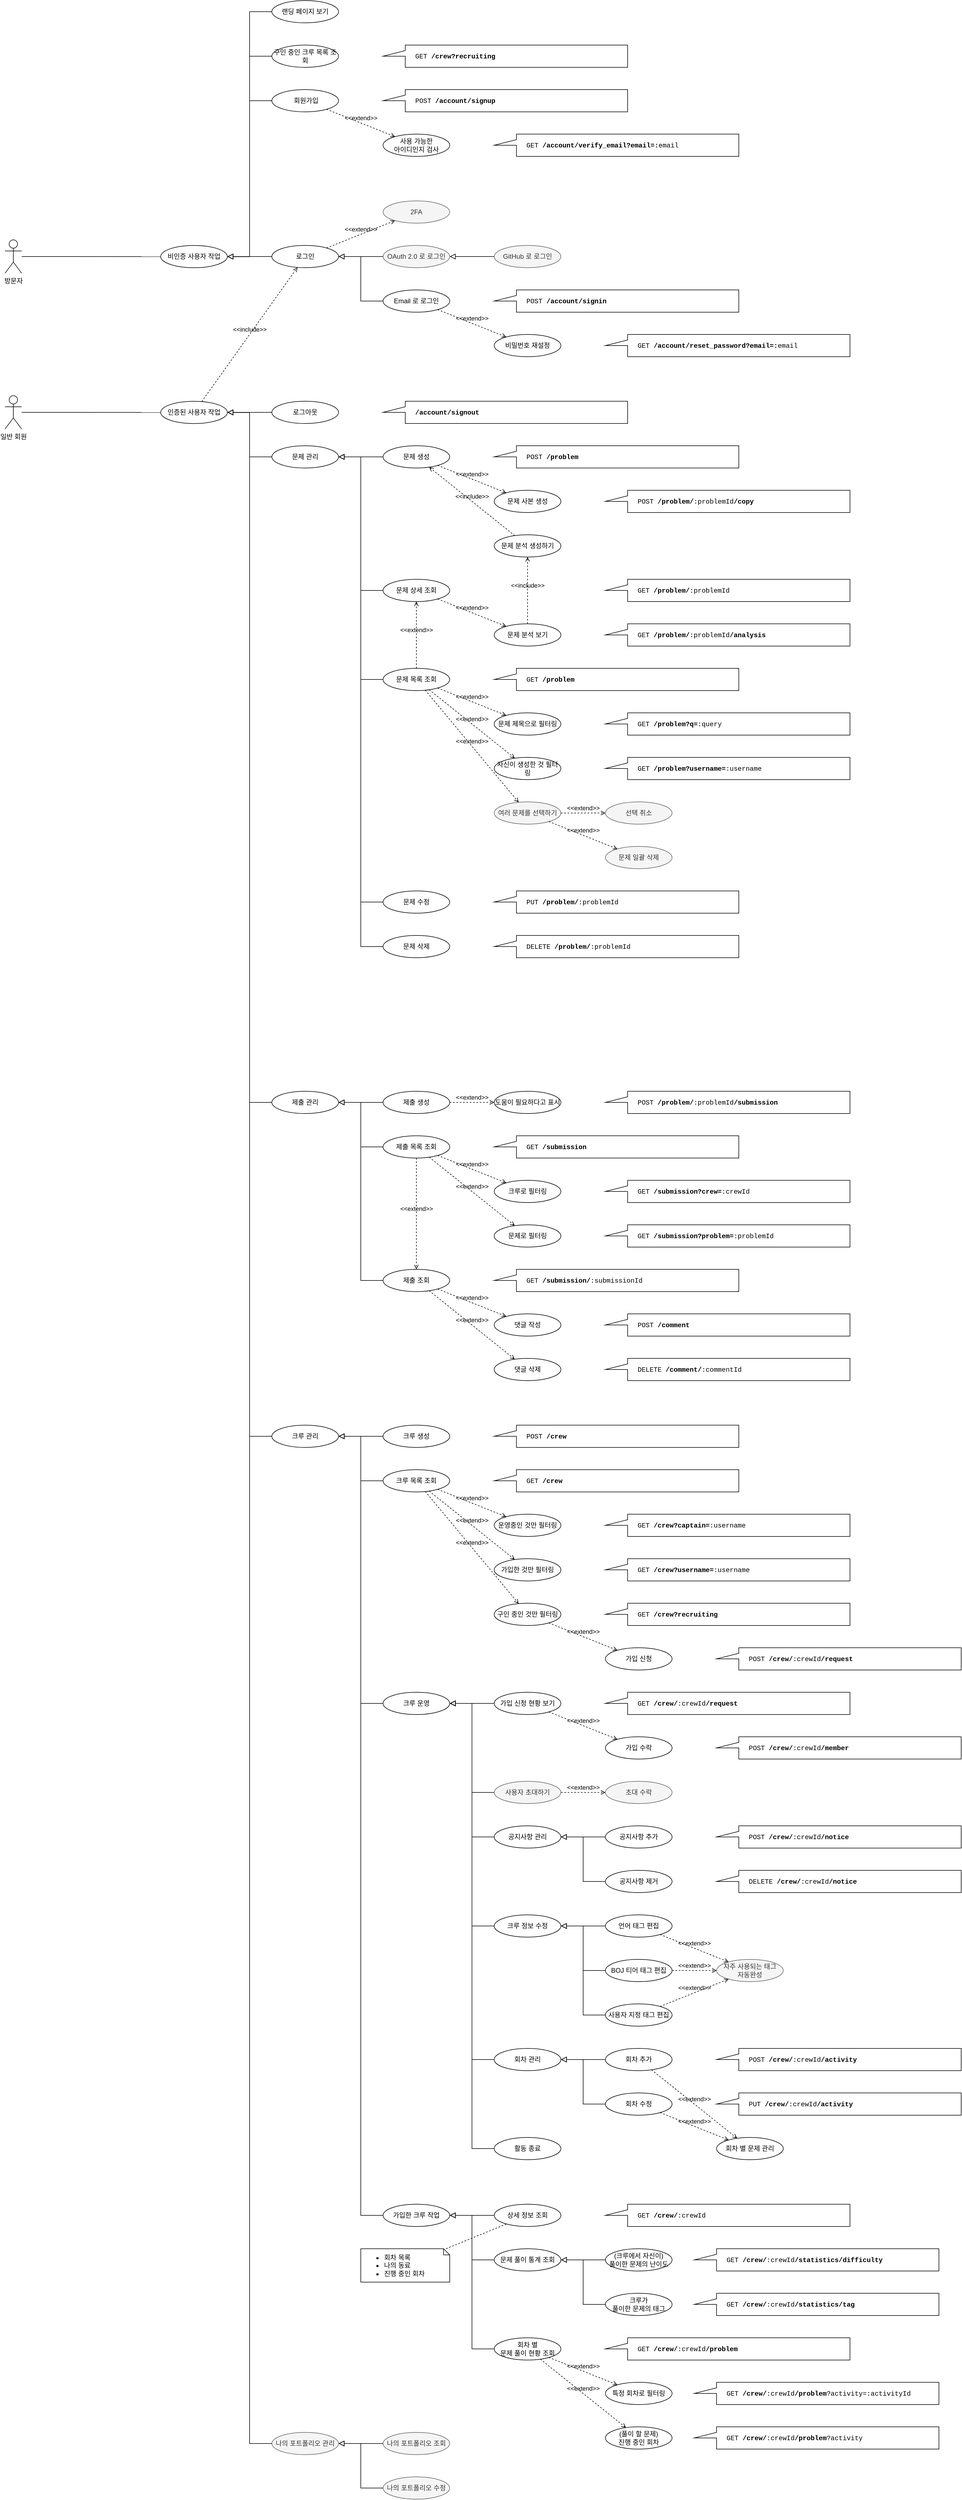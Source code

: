 <mxfile version="21.1.2" type="device" pages="4">
  <diagram id="R8Hn3CipdI21ogDRWe-t" name="Use Case Diagram">
    <mxGraphModel dx="1861" dy="733" grid="1" gridSize="10" guides="1" tooltips="1" connect="1" arrows="1" fold="1" page="1" pageScale="1" pageWidth="850" pageHeight="1100" math="0" shadow="0">
      <root>
        <mxCell id="0" />
        <mxCell id="1" parent="0" />
        <mxCell id="27" value="&amp;lt;&amp;lt;include&amp;gt;&amp;gt;" style="html=1;verticalAlign=bottom;labelBackgroundColor=none;endArrow=open;endFill=0;dashed=1;rounded=0;" parent="1" source="40" target="69" edge="1">
          <mxGeometry width="160" relative="1" as="geometry">
            <mxPoint x="490" y="330" as="sourcePoint" />
            <mxPoint x="490" y="250" as="targetPoint" />
          </mxGeometry>
        </mxCell>
        <mxCell id="40" value="인증된 사용자 작업" style="ellipse;whiteSpace=wrap;html=1;" parent="1" vertex="1">
          <mxGeometry x="-80" y="800.08" width="120" height="40" as="geometry" />
        </mxCell>
        <mxCell id="41" value="" style="endArrow=block;html=1;rounded=0;align=center;verticalAlign=bottom;endFill=0;labelBackgroundColor=none;endSize=8;edgeStyle=elbowEdgeStyle;" parent="1" source="91" target="69" edge="1">
          <mxGeometry relative="1" as="geometry">
            <mxPoint x="566.083" y="559.455" as="sourcePoint" />
            <mxPoint x="394" y="801" as="targetPoint" />
          </mxGeometry>
        </mxCell>
        <mxCell id="42" value="" style="resizable=0;html=1;align=center;verticalAlign=top;labelBackgroundColor=none;" parent="41" connectable="0" vertex="1">
          <mxGeometry relative="1" as="geometry">
            <mxPoint y="-40" as="offset" />
          </mxGeometry>
        </mxCell>
        <mxCell id="53" value="" style="endArrow=none;html=1;rounded=0;" parent="1" source="84" target="115" edge="1">
          <mxGeometry width="50" height="50" relative="1" as="geometry">
            <mxPoint x="1380.11" y="-550" as="sourcePoint" />
            <mxPoint x="960.11" y="-330" as="targetPoint" />
          </mxGeometry>
        </mxCell>
        <mxCell id="69" value="로그인" style="ellipse;whiteSpace=wrap;html=1;" parent="1" vertex="1">
          <mxGeometry x="120" y="520" width="120" height="40" as="geometry" />
        </mxCell>
        <mxCell id="81" value="&amp;nbsp;회원가입" style="ellipse;whiteSpace=wrap;html=1;" parent="1" vertex="1">
          <mxGeometry x="120" y="240" width="120" height="40" as="geometry" />
        </mxCell>
        <mxCell id="84" value="방문자" style="shape=umlActor;verticalLabelPosition=bottom;verticalAlign=top;html=1;outlineConnect=0;strokeWidth=1;" parent="1" vertex="1">
          <mxGeometry x="-360" y="510" width="30" height="60" as="geometry" />
        </mxCell>
        <mxCell id="86" value="구인 중인 크루 목록 조회" style="ellipse;whiteSpace=wrap;html=1;" parent="1" vertex="1">
          <mxGeometry x="120" y="160.0" width="120" height="40" as="geometry" />
        </mxCell>
        <mxCell id="91" value="Email 로 로그인" style="ellipse;whiteSpace=wrap;html=1;" parent="1" vertex="1">
          <mxGeometry x="320" y="600" width="120" height="40" as="geometry" />
        </mxCell>
        <mxCell id="92" value="OAuth 2.0 로 로그인" style="ellipse;whiteSpace=wrap;html=1;fillColor=#f5f5f5;fontColor=#333333;strokeColor=#666666;" parent="1" vertex="1">
          <mxGeometry x="320" y="520" width="120" height="40" as="geometry" />
        </mxCell>
        <mxCell id="93" value="" style="endArrow=block;html=1;rounded=0;align=center;verticalAlign=bottom;endFill=0;labelBackgroundColor=none;endSize=8;edgeStyle=elbowEdgeStyle;" parent="1" source="92" target="69" edge="1">
          <mxGeometry relative="1" as="geometry">
            <mxPoint x="566.083" y="559.455" as="sourcePoint" />
            <mxPoint x="394" y="801" as="targetPoint" />
          </mxGeometry>
        </mxCell>
        <mxCell id="94" value="" style="resizable=0;html=1;align=center;verticalAlign=top;labelBackgroundColor=none;" parent="93" connectable="0" vertex="1">
          <mxGeometry relative="1" as="geometry">
            <mxPoint y="-40" as="offset" />
          </mxGeometry>
        </mxCell>
        <mxCell id="95" value="&amp;lt;&amp;lt;extend&amp;gt;&amp;gt;" style="html=1;verticalAlign=bottom;labelBackgroundColor=none;endArrow=open;endFill=0;dashed=1;rounded=0;" parent="1" source="69" target="96" edge="1">
          <mxGeometry width="160" relative="1" as="geometry">
            <mxPoint x="560" y="320" as="sourcePoint" />
            <mxPoint x="270" y="580" as="targetPoint" />
          </mxGeometry>
        </mxCell>
        <mxCell id="96" value="2FA" style="ellipse;whiteSpace=wrap;html=1;fillColor=#f5f5f5;fontColor=#333333;strokeColor=#666666;" parent="1" vertex="1">
          <mxGeometry x="320" y="440" width="120" height="40" as="geometry" />
        </mxCell>
        <mxCell id="97" value="GitHub 로 로그인" style="ellipse;whiteSpace=wrap;html=1;fillColor=#f5f5f5;fontColor=#333333;strokeColor=#666666;" parent="1" vertex="1">
          <mxGeometry x="520" y="520" width="120" height="40" as="geometry" />
        </mxCell>
        <mxCell id="98" value="" style="endArrow=block;html=1;rounded=0;align=center;verticalAlign=bottom;endFill=0;labelBackgroundColor=none;endSize=8;" parent="1" source="97" target="92" edge="1">
          <mxGeometry relative="1" as="geometry">
            <mxPoint x="566.083" y="359.455" as="sourcePoint" />
            <mxPoint x="394" y="601" as="targetPoint" />
          </mxGeometry>
        </mxCell>
        <mxCell id="99" value="" style="resizable=0;html=1;align=center;verticalAlign=top;labelBackgroundColor=none;" parent="98" connectable="0" vertex="1">
          <mxGeometry relative="1" as="geometry">
            <mxPoint y="-40" as="offset" />
          </mxGeometry>
        </mxCell>
        <mxCell id="100" value="비밀번호 재설정" style="ellipse;whiteSpace=wrap;html=1;" parent="1" vertex="1">
          <mxGeometry x="520" y="680" width="120" height="40" as="geometry" />
        </mxCell>
        <mxCell id="104" value="일반 회원" style="shape=umlActor;verticalLabelPosition=bottom;verticalAlign=top;html=1;outlineConnect=0;strokeWidth=1;" parent="1" vertex="1">
          <mxGeometry x="-360" y="790" width="30" height="60" as="geometry" />
        </mxCell>
        <mxCell id="105" value="크루 관리" style="ellipse;whiteSpace=wrap;html=1;" parent="1" vertex="1">
          <mxGeometry x="120" y="2640" width="120" height="40" as="geometry" />
        </mxCell>
        <mxCell id="108" value="크루 생성" style="ellipse;whiteSpace=wrap;html=1;" parent="1" vertex="1">
          <mxGeometry x="320" y="2640" width="120" height="40" as="geometry" />
        </mxCell>
        <mxCell id="115" value="비인증 사용자 작업" style="ellipse;whiteSpace=wrap;html=1;" parent="1" vertex="1">
          <mxGeometry x="-80" y="520.08" width="120" height="40" as="geometry" />
        </mxCell>
        <mxCell id="116" value="랜딩 페이지 보기" style="ellipse;whiteSpace=wrap;html=1;" parent="1" vertex="1">
          <mxGeometry x="120" y="80.0" width="120" height="40" as="geometry" />
        </mxCell>
        <mxCell id="117" value="" style="endArrow=block;html=1;rounded=0;align=center;verticalAlign=bottom;endFill=0;labelBackgroundColor=none;endSize=8;edgeStyle=elbowEdgeStyle;" parent="1" source="116" target="115" edge="1">
          <mxGeometry relative="1" as="geometry">
            <mxPoint x="366.083" y="-40.465" as="sourcePoint" />
            <mxPoint x="194" y="201.08" as="targetPoint" />
          </mxGeometry>
        </mxCell>
        <mxCell id="119" value="" style="endArrow=block;html=1;rounded=0;align=center;verticalAlign=bottom;endFill=0;labelBackgroundColor=none;endSize=8;edgeStyle=elbowEdgeStyle;" parent="1" source="69" target="115" edge="1">
          <mxGeometry relative="1" as="geometry">
            <mxPoint x="366.083" y="39.535" as="sourcePoint" />
            <mxPoint x="194" y="281.08" as="targetPoint" />
          </mxGeometry>
        </mxCell>
        <mxCell id="121" value="" style="endArrow=block;html=1;rounded=0;align=center;verticalAlign=bottom;endFill=0;labelBackgroundColor=none;endSize=8;edgeStyle=elbowEdgeStyle;" parent="1" source="133" target="40" edge="1">
          <mxGeometry relative="1" as="geometry">
            <mxPoint x="366.083" y="719.535" as="sourcePoint" />
            <mxPoint x="194" y="961.08" as="targetPoint" />
          </mxGeometry>
        </mxCell>
        <mxCell id="122" value="" style="resizable=0;html=1;align=center;verticalAlign=top;labelBackgroundColor=none;" parent="121" connectable="0" vertex="1">
          <mxGeometry relative="1" as="geometry">
            <mxPoint y="-40" as="offset" />
          </mxGeometry>
        </mxCell>
        <mxCell id="123" value="" style="endArrow=none;html=1;rounded=0;" parent="1" source="104" target="40" edge="1">
          <mxGeometry width="50" height="50" relative="1" as="geometry">
            <mxPoint x="1380.11" y="-790" as="sourcePoint" />
            <mxPoint x="960.11" y="-570" as="targetPoint" />
          </mxGeometry>
        </mxCell>
        <mxCell id="128" value="" style="endArrow=block;html=1;rounded=0;align=center;verticalAlign=bottom;endFill=0;labelBackgroundColor=none;endSize=8;edgeStyle=elbowEdgeStyle;" parent="1" source="86" target="115" edge="1">
          <mxGeometry relative="1" as="geometry">
            <mxPoint x="366.083" y="-40.465" as="sourcePoint" />
            <mxPoint x="194" y="201.08" as="targetPoint" />
          </mxGeometry>
        </mxCell>
        <mxCell id="129" value="" style="resizable=0;html=1;align=center;verticalAlign=top;labelBackgroundColor=none;" parent="128" connectable="0" vertex="1">
          <mxGeometry relative="1" as="geometry">
            <mxPoint y="-40" as="offset" />
          </mxGeometry>
        </mxCell>
        <mxCell id="130" value="" style="endArrow=block;html=1;rounded=0;align=center;verticalAlign=bottom;endFill=0;labelBackgroundColor=none;endSize=8;edgeStyle=elbowEdgeStyle;" parent="1" source="81" target="115" edge="1">
          <mxGeometry relative="1" as="geometry">
            <mxPoint x="366.083" y="-40.465" as="sourcePoint" />
            <mxPoint x="194" y="201.08" as="targetPoint" />
          </mxGeometry>
        </mxCell>
        <mxCell id="131" value="" style="resizable=0;html=1;align=center;verticalAlign=top;labelBackgroundColor=none;" parent="130" connectable="0" vertex="1">
          <mxGeometry relative="1" as="geometry">
            <mxPoint y="-40" as="offset" />
          </mxGeometry>
        </mxCell>
        <mxCell id="132" value="&amp;lt;&amp;lt;extend&amp;gt;&amp;gt;" style="html=1;verticalAlign=bottom;labelBackgroundColor=none;endArrow=open;endFill=0;dashed=1;rounded=0;" parent="1" source="91" target="100" edge="1">
          <mxGeometry width="160" relative="1" as="geometry">
            <mxPoint x="560" y="400" as="sourcePoint" />
            <mxPoint x="270" y="660" as="targetPoint" />
          </mxGeometry>
        </mxCell>
        <mxCell id="133" value="로그아웃" style="ellipse;whiteSpace=wrap;html=1;" parent="1" vertex="1">
          <mxGeometry x="120" y="800" width="120" height="40" as="geometry" />
        </mxCell>
        <mxCell id="135" value="" style="endArrow=block;html=1;rounded=0;align=center;verticalAlign=bottom;endFill=0;labelBackgroundColor=none;endSize=8;edgeStyle=elbowEdgeStyle;" parent="1" source="105" target="40" edge="1">
          <mxGeometry relative="1" as="geometry">
            <mxPoint x="366.083" y="719.535" as="sourcePoint" />
            <mxPoint x="194" y="961.08" as="targetPoint" />
          </mxGeometry>
        </mxCell>
        <mxCell id="136" value="" style="resizable=0;html=1;align=center;verticalAlign=top;labelBackgroundColor=none;" parent="135" connectable="0" vertex="1">
          <mxGeometry relative="1" as="geometry">
            <mxPoint y="-40" as="offset" />
          </mxGeometry>
        </mxCell>
        <mxCell id="137" value="" style="endArrow=block;html=1;rounded=0;align=center;verticalAlign=bottom;endFill=0;labelBackgroundColor=none;endSize=8;edgeStyle=elbowEdgeStyle;" parent="1" source="108" target="105" edge="1">
          <mxGeometry relative="1" as="geometry">
            <mxPoint x="366.083" y="2519.455" as="sourcePoint" />
            <mxPoint x="194" y="2761" as="targetPoint" />
          </mxGeometry>
        </mxCell>
        <mxCell id="140" value="가입 신청" style="ellipse;whiteSpace=wrap;html=1;" parent="1" vertex="1">
          <mxGeometry x="720" y="3040" width="120" height="40" as="geometry" />
        </mxCell>
        <mxCell id="142" value="문제 관리" style="ellipse;whiteSpace=wrap;html=1;" parent="1" vertex="1">
          <mxGeometry x="120" y="880" width="120" height="40" as="geometry" />
        </mxCell>
        <mxCell id="143" value="" style="endArrow=block;html=1;rounded=0;align=center;verticalAlign=bottom;endFill=0;labelBackgroundColor=none;endSize=8;edgeStyle=elbowEdgeStyle;" parent="1" source="193" target="105" edge="1">
          <mxGeometry relative="1" as="geometry">
            <mxPoint x="320" y="2740" as="sourcePoint" />
            <mxPoint x="194" y="2761" as="targetPoint" />
          </mxGeometry>
        </mxCell>
        <mxCell id="144" value="" style="resizable=0;html=1;align=center;verticalAlign=top;labelBackgroundColor=none;" parent="143" connectable="0" vertex="1">
          <mxGeometry relative="1" as="geometry">
            <mxPoint y="-40" as="offset" />
          </mxGeometry>
        </mxCell>
        <mxCell id="145" value="문제 생성" style="ellipse;whiteSpace=wrap;html=1;" parent="1" vertex="1">
          <mxGeometry x="320" y="880" width="120" height="40" as="geometry" />
        </mxCell>
        <mxCell id="146" value="" style="endArrow=block;html=1;rounded=0;align=center;verticalAlign=bottom;endFill=0;labelBackgroundColor=none;endSize=8;edgeStyle=elbowEdgeStyle;" parent="1" source="145" target="142" edge="1">
          <mxGeometry relative="1" as="geometry">
            <mxPoint x="366.083" y="399.535" as="sourcePoint" />
            <mxPoint x="194" y="641.08" as="targetPoint" />
          </mxGeometry>
        </mxCell>
        <mxCell id="148" value="" style="endArrow=block;html=1;rounded=0;align=center;verticalAlign=bottom;endFill=0;labelBackgroundColor=none;endSize=8;edgeStyle=elbowEdgeStyle;" parent="1" source="142" target="40" edge="1">
          <mxGeometry relative="1" as="geometry">
            <mxPoint x="366.083" y="639.535" as="sourcePoint" />
            <mxPoint x="194" y="881.08" as="targetPoint" />
          </mxGeometry>
        </mxCell>
        <mxCell id="149" value="" style="resizable=0;html=1;align=center;verticalAlign=top;labelBackgroundColor=none;" parent="148" connectable="0" vertex="1">
          <mxGeometry relative="1" as="geometry">
            <mxPoint y="-40" as="offset" />
          </mxGeometry>
        </mxCell>
        <mxCell id="151" value="문제 제목으로 필터링" style="ellipse;whiteSpace=wrap;html=1;" parent="1" vertex="1">
          <mxGeometry x="520" y="1360" width="120" height="40" as="geometry" />
        </mxCell>
        <mxCell id="152" value="&amp;lt;&amp;lt;extend&amp;gt;&amp;gt;" style="html=1;verticalAlign=bottom;labelBackgroundColor=none;endArrow=open;endFill=0;dashed=1;rounded=0;" parent="1" source="157" target="151" edge="1">
          <mxGeometry width="160" relative="1" as="geometry">
            <mxPoint x="560" y="440.08" as="sourcePoint" />
            <mxPoint x="270" y="700.08" as="targetPoint" />
          </mxGeometry>
        </mxCell>
        <mxCell id="157" value="문제 목록 조회" style="ellipse;whiteSpace=wrap;html=1;" parent="1" vertex="1">
          <mxGeometry x="320" y="1280" width="120" height="40" as="geometry" />
        </mxCell>
        <mxCell id="158" value="" style="endArrow=block;html=1;rounded=0;align=center;verticalAlign=bottom;endFill=0;labelBackgroundColor=none;endSize=8;edgeStyle=elbowEdgeStyle;" parent="1" source="157" target="142" edge="1">
          <mxGeometry relative="1" as="geometry">
            <mxPoint x="366.083" y="479.535" as="sourcePoint" />
            <mxPoint x="194" y="721.08" as="targetPoint" />
          </mxGeometry>
        </mxCell>
        <mxCell id="159" value="" style="resizable=0;html=1;align=center;verticalAlign=top;labelBackgroundColor=none;" parent="158" connectable="0" vertex="1">
          <mxGeometry relative="1" as="geometry">
            <mxPoint y="-40" as="offset" />
          </mxGeometry>
        </mxCell>
        <mxCell id="161" value="자신이 생성한 것 필터링" style="ellipse;whiteSpace=wrap;html=1;" parent="1" vertex="1">
          <mxGeometry x="520" y="1440" width="120" height="40" as="geometry" />
        </mxCell>
        <mxCell id="162" value="&amp;lt;&amp;lt;extend&amp;gt;&amp;gt;" style="html=1;verticalAlign=bottom;labelBackgroundColor=none;endArrow=open;endFill=0;dashed=1;rounded=0;" parent="1" source="157" target="161" edge="1">
          <mxGeometry width="160" relative="1" as="geometry">
            <mxPoint x="560" y="480.08" as="sourcePoint" />
            <mxPoint x="270" y="740.08" as="targetPoint" />
          </mxGeometry>
        </mxCell>
        <mxCell id="166" value="문제 수정" style="ellipse;whiteSpace=wrap;html=1;" parent="1" vertex="1">
          <mxGeometry x="320" y="1680" width="120" height="40" as="geometry" />
        </mxCell>
        <mxCell id="167" value="" style="endArrow=block;html=1;rounded=0;align=center;verticalAlign=bottom;endFill=0;labelBackgroundColor=none;endSize=8;edgeStyle=elbowEdgeStyle;" parent="1" source="166" target="142" edge="1">
          <mxGeometry relative="1" as="geometry">
            <mxPoint x="366.083" y="479.535" as="sourcePoint" />
            <mxPoint x="194" y="721.08" as="targetPoint" />
          </mxGeometry>
        </mxCell>
        <mxCell id="168" value="" style="resizable=0;html=1;align=center;verticalAlign=top;labelBackgroundColor=none;" parent="167" connectable="0" vertex="1">
          <mxGeometry relative="1" as="geometry">
            <mxPoint y="-40" as="offset" />
          </mxGeometry>
        </mxCell>
        <mxCell id="170" value="문제 삭제" style="ellipse;whiteSpace=wrap;html=1;" parent="1" vertex="1">
          <mxGeometry x="320" y="1760" width="120" height="40" as="geometry" />
        </mxCell>
        <mxCell id="171" value="" style="endArrow=block;html=1;rounded=0;align=center;verticalAlign=bottom;endFill=0;labelBackgroundColor=none;endSize=8;edgeStyle=elbowEdgeStyle;" parent="1" source="170" target="142" edge="1">
          <mxGeometry relative="1" as="geometry">
            <mxPoint x="366.083" y="479.535" as="sourcePoint" />
            <mxPoint x="194" y="721.08" as="targetPoint" />
          </mxGeometry>
        </mxCell>
        <mxCell id="172" value="" style="resizable=0;html=1;align=center;verticalAlign=top;labelBackgroundColor=none;" parent="171" connectable="0" vertex="1">
          <mxGeometry relative="1" as="geometry">
            <mxPoint y="-40" as="offset" />
          </mxGeometry>
        </mxCell>
        <mxCell id="173" value="제출 관리" style="ellipse;whiteSpace=wrap;html=1;" parent="1" vertex="1">
          <mxGeometry x="120" y="2040" width="120" height="40" as="geometry" />
        </mxCell>
        <mxCell id="174" value="" style="endArrow=block;html=1;rounded=0;align=center;verticalAlign=bottom;endFill=0;labelBackgroundColor=none;endSize=8;edgeStyle=elbowEdgeStyle;" parent="1" source="173" target="40" edge="1">
          <mxGeometry relative="1" as="geometry">
            <mxPoint x="366.083" y="719.535" as="sourcePoint" />
            <mxPoint x="194" y="961.08" as="targetPoint" />
          </mxGeometry>
        </mxCell>
        <mxCell id="175" value="" style="resizable=0;html=1;align=center;verticalAlign=top;labelBackgroundColor=none;" parent="174" connectable="0" vertex="1">
          <mxGeometry relative="1" as="geometry">
            <mxPoint y="-40" as="offset" />
          </mxGeometry>
        </mxCell>
        <mxCell id="176" value="제출 생성" style="ellipse;whiteSpace=wrap;html=1;" parent="1" vertex="1">
          <mxGeometry x="320" y="2040" width="120" height="40" as="geometry" />
        </mxCell>
        <mxCell id="177" value="" style="endArrow=block;html=1;rounded=0;align=center;verticalAlign=bottom;endFill=0;labelBackgroundColor=none;endSize=8;edgeStyle=elbowEdgeStyle;" parent="1" source="179" target="173" edge="1">
          <mxGeometry relative="1" as="geometry">
            <mxPoint x="366.083" y="1559.455" as="sourcePoint" />
            <mxPoint x="194" y="1801" as="targetPoint" />
          </mxGeometry>
        </mxCell>
        <mxCell id="178" value="" style="resizable=0;html=1;align=center;verticalAlign=top;labelBackgroundColor=none;" parent="177" connectable="0" vertex="1">
          <mxGeometry relative="1" as="geometry">
            <mxPoint y="-40" as="offset" />
          </mxGeometry>
        </mxCell>
        <mxCell id="179" value="제출 목록 조회" style="ellipse;whiteSpace=wrap;html=1;" parent="1" vertex="1">
          <mxGeometry x="320" y="2120" width="120" height="40" as="geometry" />
        </mxCell>
        <mxCell id="180" value="" style="endArrow=block;html=1;rounded=0;align=center;verticalAlign=bottom;endFill=0;labelBackgroundColor=none;endSize=8;edgeStyle=elbowEdgeStyle;" parent="1" source="176" target="173" edge="1">
          <mxGeometry relative="1" as="geometry">
            <mxPoint x="366.083" y="1559.455" as="sourcePoint" />
            <mxPoint x="194" y="1801" as="targetPoint" />
          </mxGeometry>
        </mxCell>
        <mxCell id="185" value="크루 운영" style="ellipse;whiteSpace=wrap;html=1;" parent="1" vertex="1">
          <mxGeometry x="320" y="3120" width="120" height="40" as="geometry" />
        </mxCell>
        <mxCell id="186" value="" style="endArrow=block;html=1;rounded=0;align=center;verticalAlign=bottom;endFill=0;labelBackgroundColor=none;endSize=8;edgeStyle=elbowEdgeStyle;" parent="1" source="185" target="105" edge="1">
          <mxGeometry relative="1" as="geometry">
            <mxPoint x="366.083" y="2519.455" as="sourcePoint" />
            <mxPoint x="194" y="2761" as="targetPoint" />
          </mxGeometry>
        </mxCell>
        <mxCell id="190" value="가입 신청 현황 보기" style="ellipse;whiteSpace=wrap;html=1;" parent="1" vertex="1">
          <mxGeometry x="520" y="3120" width="120" height="40" as="geometry" />
        </mxCell>
        <mxCell id="193" value="크루 목록 조회" style="ellipse;whiteSpace=wrap;html=1;" parent="1" vertex="1">
          <mxGeometry x="320" y="2720" width="120" height="40" as="geometry" />
        </mxCell>
        <mxCell id="200" value="여러 문제를 선택하기" style="ellipse;whiteSpace=wrap;html=1;fillColor=#f5f5f5;fontColor=#333333;strokeColor=#666666;" parent="1" vertex="1">
          <mxGeometry x="520" y="1520" width="120" height="40" as="geometry" />
        </mxCell>
        <mxCell id="201" value="&amp;lt;&amp;lt;extend&amp;gt;&amp;gt;" style="html=1;verticalAlign=bottom;labelBackgroundColor=none;endArrow=open;endFill=0;dashed=1;rounded=0;" parent="1" source="157" target="200" edge="1">
          <mxGeometry width="160" relative="1" as="geometry">
            <mxPoint x="560" y="480.08" as="sourcePoint" />
            <mxPoint x="270" y="740.08" as="targetPoint" />
          </mxGeometry>
        </mxCell>
        <mxCell id="202" value="문제 일괄 삭제" style="ellipse;whiteSpace=wrap;html=1;fillColor=#f5f5f5;fontColor=#333333;strokeColor=#666666;" parent="1" vertex="1">
          <mxGeometry x="720" y="1600" width="120" height="40" as="geometry" />
        </mxCell>
        <mxCell id="203" value="&amp;lt;&amp;lt;extend&amp;gt;&amp;gt;" style="html=1;verticalAlign=bottom;labelBackgroundColor=none;endArrow=open;endFill=0;dashed=1;rounded=0;" parent="1" source="200" target="202" edge="1">
          <mxGeometry width="160" relative="1" as="geometry">
            <mxPoint x="560" y="560.08" as="sourcePoint" />
            <mxPoint x="270" y="820.08" as="targetPoint" />
            <mxPoint as="offset" />
          </mxGeometry>
        </mxCell>
        <mxCell id="204" value="선택 취소" style="ellipse;whiteSpace=wrap;html=1;fillColor=#f5f5f5;fontColor=#333333;strokeColor=#666666;" parent="1" vertex="1">
          <mxGeometry x="720" y="1520" width="120" height="40" as="geometry" />
        </mxCell>
        <mxCell id="205" value="&amp;lt;&amp;lt;extend&amp;gt;&amp;gt;" style="html=1;verticalAlign=bottom;labelBackgroundColor=none;endArrow=open;endFill=0;dashed=1;rounded=0;" parent="1" source="200" target="204" edge="1">
          <mxGeometry width="160" relative="1" as="geometry">
            <mxPoint x="560" y="560.08" as="sourcePoint" />
            <mxPoint x="270" y="820.08" as="targetPoint" />
          </mxGeometry>
        </mxCell>
        <mxCell id="206" value="도움이 필요하다고 표시" style="ellipse;whiteSpace=wrap;html=1;" parent="1" vertex="1">
          <mxGeometry x="520" y="2040" width="120" height="40" as="geometry" />
        </mxCell>
        <mxCell id="207" value="&amp;lt;&amp;lt;extend&amp;gt;&amp;gt;" style="html=1;verticalAlign=bottom;labelBackgroundColor=none;endArrow=open;endFill=0;dashed=1;rounded=0;" parent="1" source="176" target="206" edge="1">
          <mxGeometry width="160" relative="1" as="geometry">
            <mxPoint x="350" y="1980" as="sourcePoint" />
            <mxPoint x="430" y="1980" as="targetPoint" />
            <mxPoint as="offset" />
          </mxGeometry>
        </mxCell>
        <mxCell id="208" value="크루로 필터링" style="ellipse;whiteSpace=wrap;html=1;" parent="1" vertex="1">
          <mxGeometry x="520" y="2200" width="120" height="40" as="geometry" />
        </mxCell>
        <mxCell id="209" value="&amp;lt;&amp;lt;extend&amp;gt;&amp;gt;" style="html=1;verticalAlign=bottom;labelBackgroundColor=none;endArrow=open;endFill=0;dashed=1;rounded=0;" parent="1" source="179" target="208" edge="1">
          <mxGeometry width="160" relative="1" as="geometry">
            <mxPoint x="350" y="1980" as="sourcePoint" />
            <mxPoint x="430" y="1980" as="targetPoint" />
            <mxPoint as="offset" />
          </mxGeometry>
        </mxCell>
        <mxCell id="210" value="댓글 작성" style="ellipse;whiteSpace=wrap;html=1;" parent="1" vertex="1">
          <mxGeometry x="520" y="2440" width="120" height="40" as="geometry" />
        </mxCell>
        <mxCell id="211" value="&amp;lt;&amp;lt;extend&amp;gt;&amp;gt;" style="html=1;verticalAlign=bottom;labelBackgroundColor=none;endArrow=open;endFill=0;dashed=1;rounded=0;" parent="1" source="212" target="210" edge="1">
          <mxGeometry width="160" relative="1" as="geometry">
            <mxPoint x="418.552" y="2275.325" as="sourcePoint" />
            <mxPoint x="542" y="2325" as="targetPoint" />
            <mxPoint as="offset" />
          </mxGeometry>
        </mxCell>
        <mxCell id="212" value="제출 조회" style="ellipse;whiteSpace=wrap;html=1;" parent="1" vertex="1">
          <mxGeometry x="320" y="2360" width="120" height="40" as="geometry" />
        </mxCell>
        <mxCell id="213" value="" style="endArrow=block;html=1;rounded=0;align=center;verticalAlign=bottom;endFill=0;labelBackgroundColor=none;endSize=8;edgeStyle=elbowEdgeStyle;" parent="1" source="212" target="173" edge="1">
          <mxGeometry relative="1" as="geometry">
            <mxPoint x="366.083" y="1559.455" as="sourcePoint" />
            <mxPoint x="194" y="1801" as="targetPoint" />
          </mxGeometry>
        </mxCell>
        <mxCell id="214" value="" style="resizable=0;html=1;align=center;verticalAlign=top;labelBackgroundColor=none;" parent="213" connectable="0" vertex="1">
          <mxGeometry relative="1" as="geometry">
            <mxPoint y="-40" as="offset" />
          </mxGeometry>
        </mxCell>
        <mxCell id="215" value="&amp;lt;&amp;lt;extend&amp;gt;&amp;gt;" style="html=1;verticalAlign=bottom;labelBackgroundColor=none;endArrow=open;endFill=0;dashed=1;rounded=0;" parent="1" source="179" target="212" edge="1">
          <mxGeometry width="160" relative="1" as="geometry">
            <mxPoint x="350" y="1980" as="sourcePoint" />
            <mxPoint x="542" y="2205" as="targetPoint" />
            <mxPoint as="offset" />
          </mxGeometry>
        </mxCell>
        <mxCell id="216" value="문제 상세 조회" style="ellipse;whiteSpace=wrap;html=1;" parent="1" vertex="1">
          <mxGeometry x="320" y="1120" width="120" height="40" as="geometry" />
        </mxCell>
        <mxCell id="217" value="&amp;lt;&amp;lt;extend&amp;gt;&amp;gt;" style="html=1;verticalAlign=bottom;labelBackgroundColor=none;endArrow=open;endFill=0;dashed=1;rounded=0;" parent="1" source="157" target="216" edge="1">
          <mxGeometry width="160" relative="1" as="geometry">
            <mxPoint x="380" y="1240" as="sourcePoint" />
            <mxPoint x="270" y="580.08" as="targetPoint" />
          </mxGeometry>
        </mxCell>
        <mxCell id="218" value="" style="endArrow=block;html=1;rounded=0;align=center;verticalAlign=bottom;endFill=0;labelBackgroundColor=none;endSize=8;edgeStyle=elbowEdgeStyle;" parent="1" source="216" target="142" edge="1">
          <mxGeometry relative="1" as="geometry">
            <mxPoint x="366.083" y="479.535" as="sourcePoint" />
            <mxPoint x="194" y="721.08" as="targetPoint" />
          </mxGeometry>
        </mxCell>
        <mxCell id="219" value="" style="resizable=0;html=1;align=center;verticalAlign=top;labelBackgroundColor=none;" parent="218" connectable="0" vertex="1">
          <mxGeometry relative="1" as="geometry">
            <mxPoint y="-40" as="offset" />
          </mxGeometry>
        </mxCell>
        <mxCell id="220" value="문제 분석 보기" style="ellipse;whiteSpace=wrap;html=1;" parent="1" vertex="1">
          <mxGeometry x="520" y="1200" width="120" height="40" as="geometry" />
        </mxCell>
        <mxCell id="221" value="&amp;lt;&amp;lt;extend&amp;gt;&amp;gt;" style="html=1;verticalAlign=bottom;labelBackgroundColor=none;endArrow=open;endFill=0;dashed=1;rounded=0;" parent="1" source="216" target="220" edge="1">
          <mxGeometry width="160" relative="1" as="geometry">
            <mxPoint x="560" y="-239.92" as="sourcePoint" />
            <mxPoint x="270" y="20.08" as="targetPoint" />
          </mxGeometry>
        </mxCell>
        <mxCell id="223" value="문제 분석 생성하기" style="ellipse;whiteSpace=wrap;html=1;" parent="1" vertex="1">
          <mxGeometry x="520" y="1040" width="120" height="40" as="geometry" />
        </mxCell>
        <mxCell id="226" value="&amp;lt;&amp;lt;extend&amp;gt;&amp;gt;" style="html=1;verticalAlign=bottom;labelBackgroundColor=none;endArrow=open;endFill=0;dashed=1;rounded=0;" parent="1" source="179" target="227" edge="1">
          <mxGeometry width="160" relative="1" as="geometry">
            <mxPoint x="450" y="2200" as="sourcePoint" />
            <mxPoint x="552" y="2185" as="targetPoint" />
            <mxPoint as="offset" />
          </mxGeometry>
        </mxCell>
        <mxCell id="227" value="문제로 필터링" style="ellipse;whiteSpace=wrap;html=1;" parent="1" vertex="1">
          <mxGeometry x="520" y="2280" width="120" height="40" as="geometry" />
        </mxCell>
        <mxCell id="228" value="댓글 삭제" style="ellipse;whiteSpace=wrap;html=1;" parent="1" vertex="1">
          <mxGeometry x="520" y="2520" width="120" height="40" as="geometry" />
        </mxCell>
        <mxCell id="229" value="&amp;lt;&amp;lt;extend&amp;gt;&amp;gt;" style="html=1;verticalAlign=bottom;labelBackgroundColor=none;endArrow=open;endFill=0;dashed=1;rounded=0;" parent="1" source="212" target="228" edge="1">
          <mxGeometry width="160" relative="1" as="geometry">
            <mxPoint x="418.552" y="2275.325" as="sourcePoint" />
            <mxPoint x="542" y="2325" as="targetPoint" />
            <mxPoint as="offset" />
          </mxGeometry>
        </mxCell>
        <mxCell id="232" value="&amp;lt;&amp;lt;extend&amp;gt;&amp;gt;" style="html=1;verticalAlign=bottom;labelBackgroundColor=none;endArrow=open;endFill=0;dashed=1;rounded=0;" parent="1" source="193" target="233" edge="1">
          <mxGeometry width="160" relative="1" as="geometry">
            <mxPoint x="570.002" y="2659.995" as="sourcePoint" />
            <mxPoint x="693.45" y="2589.67" as="targetPoint" />
            <mxPoint as="offset" />
          </mxGeometry>
        </mxCell>
        <mxCell id="233" value="구인 중인 것만 필터링" style="ellipse;whiteSpace=wrap;html=1;" parent="1" vertex="1">
          <mxGeometry x="520" y="2960" width="120" height="40" as="geometry" />
        </mxCell>
        <mxCell id="234" value="&amp;lt;&amp;lt;extend&amp;gt;&amp;gt;" style="html=1;verticalAlign=bottom;labelBackgroundColor=none;endArrow=open;endFill=0;dashed=1;rounded=0;" parent="1" source="233" target="140" edge="1">
          <mxGeometry width="160" relative="1" as="geometry">
            <mxPoint x="570.002" y="2819.995" as="sourcePoint" />
            <mxPoint x="693.45" y="2749.67" as="targetPoint" />
            <mxPoint as="offset" />
          </mxGeometry>
        </mxCell>
        <mxCell id="235" value="가입한 것만 필터링" style="ellipse;whiteSpace=wrap;html=1;" parent="1" vertex="1">
          <mxGeometry x="520" y="2880" width="120" height="40" as="geometry" />
        </mxCell>
        <mxCell id="236" value="&amp;lt;&amp;lt;extend&amp;gt;&amp;gt;" style="html=1;verticalAlign=bottom;labelBackgroundColor=none;endArrow=open;endFill=0;dashed=1;rounded=0;" parent="1" source="193" target="235" edge="1">
          <mxGeometry width="160" relative="1" as="geometry">
            <mxPoint x="570.002" y="2659.995" as="sourcePoint" />
            <mxPoint x="693.45" y="2589.67" as="targetPoint" />
            <mxPoint as="offset" />
          </mxGeometry>
        </mxCell>
        <mxCell id="238" value="운영중인 것만 필터링" style="ellipse;whiteSpace=wrap;html=1;" parent="1" vertex="1">
          <mxGeometry x="520" y="2800" width="120" height="40" as="geometry" />
        </mxCell>
        <mxCell id="239" value="&amp;lt;&amp;lt;extend&amp;gt;&amp;gt;" style="html=1;verticalAlign=bottom;labelBackgroundColor=none;endArrow=open;endFill=0;dashed=1;rounded=0;" parent="1" source="193" target="238" edge="1">
          <mxGeometry width="160" relative="1" as="geometry">
            <mxPoint x="570.002" y="2659.995" as="sourcePoint" />
            <mxPoint x="693.45" y="2589.67" as="targetPoint" />
            <mxPoint as="offset" />
          </mxGeometry>
        </mxCell>
        <mxCell id="241" value="가입한 크루 작업" style="ellipse;whiteSpace=wrap;html=1;" parent="1" vertex="1">
          <mxGeometry x="320" y="4040" width="120" height="40" as="geometry" />
        </mxCell>
        <mxCell id="242" value="" style="endArrow=block;html=1;rounded=0;align=center;verticalAlign=bottom;endFill=0;labelBackgroundColor=none;endSize=8;edgeStyle=elbowEdgeStyle;" parent="1" source="241" target="105" edge="1">
          <mxGeometry relative="1" as="geometry">
            <mxPoint x="366.083" y="2519.455" as="sourcePoint" />
            <mxPoint x="194" y="2761" as="targetPoint" />
          </mxGeometry>
        </mxCell>
        <mxCell id="243" value="" style="resizable=0;html=1;align=center;verticalAlign=top;labelBackgroundColor=none;" parent="242" connectable="0" vertex="1">
          <mxGeometry relative="1" as="geometry">
            <mxPoint y="-40" as="offset" />
          </mxGeometry>
        </mxCell>
        <mxCell id="247" value="" style="endArrow=block;html=1;rounded=0;align=center;verticalAlign=bottom;endFill=0;labelBackgroundColor=none;endSize=8;edgeStyle=elbowEdgeStyle;" parent="1" source="190" target="185" edge="1">
          <mxGeometry relative="1" as="geometry">
            <mxPoint x="550" y="3140" as="sourcePoint" />
            <mxPoint x="470" y="3060" as="targetPoint" />
          </mxGeometry>
        </mxCell>
        <mxCell id="248" value="" style="resizable=0;html=1;align=center;verticalAlign=top;labelBackgroundColor=none;" parent="247" connectable="0" vertex="1">
          <mxGeometry relative="1" as="geometry">
            <mxPoint y="-40" as="offset" />
          </mxGeometry>
        </mxCell>
        <mxCell id="249" value="공지사항 관리" style="ellipse;whiteSpace=wrap;html=1;" parent="1" vertex="1">
          <mxGeometry x="520" y="3360" width="120" height="40" as="geometry" />
        </mxCell>
        <mxCell id="250" value="공지사항 추가" style="ellipse;whiteSpace=wrap;html=1;" parent="1" vertex="1">
          <mxGeometry x="720" y="3360" width="120" height="40" as="geometry" />
        </mxCell>
        <mxCell id="251" value="" style="endArrow=block;html=1;rounded=0;align=center;verticalAlign=bottom;endFill=0;labelBackgroundColor=none;endSize=8;edgeStyle=elbowEdgeStyle;" parent="1" source="249" target="185" edge="1">
          <mxGeometry relative="1" as="geometry">
            <mxPoint x="550" y="3140" as="sourcePoint" />
            <mxPoint x="470" y="3060" as="targetPoint" />
          </mxGeometry>
        </mxCell>
        <mxCell id="253" value="" style="endArrow=block;html=1;rounded=0;align=center;verticalAlign=bottom;endFill=0;labelBackgroundColor=none;endSize=8;edgeStyle=elbowEdgeStyle;" parent="1" source="250" target="249" edge="1">
          <mxGeometry relative="1" as="geometry">
            <mxPoint x="550" y="3300" as="sourcePoint" />
            <mxPoint x="470" y="3220" as="targetPoint" />
          </mxGeometry>
        </mxCell>
        <mxCell id="255" value="가입 수락" style="ellipse;whiteSpace=wrap;html=1;" parent="1" vertex="1">
          <mxGeometry x="720" y="3200" width="120" height="40" as="geometry" />
        </mxCell>
        <mxCell id="256" value="&amp;lt;&amp;lt;extend&amp;gt;&amp;gt;" style="html=1;verticalAlign=bottom;labelBackgroundColor=none;endArrow=open;endFill=0;dashed=1;rounded=0;" parent="1" source="190" target="255" edge="1">
          <mxGeometry width="160" relative="1" as="geometry">
            <mxPoint x="570.002" y="2819.995" as="sourcePoint" />
            <mxPoint x="693.45" y="2749.67" as="targetPoint" />
            <mxPoint as="offset" />
          </mxGeometry>
        </mxCell>
        <mxCell id="257" value="회차 관리" style="ellipse;whiteSpace=wrap;html=1;" parent="1" vertex="1">
          <mxGeometry x="520" y="3760" width="120" height="40" as="geometry" />
        </mxCell>
        <mxCell id="258" value="" style="endArrow=block;html=1;rounded=0;align=center;verticalAlign=bottom;endFill=0;labelBackgroundColor=none;endSize=8;edgeStyle=elbowEdgeStyle;" parent="1" source="257" target="185" edge="1">
          <mxGeometry relative="1" as="geometry">
            <mxPoint x="550" y="3140" as="sourcePoint" />
            <mxPoint x="470" y="3060" as="targetPoint" />
          </mxGeometry>
        </mxCell>
        <mxCell id="259" value="" style="resizable=0;html=1;align=center;verticalAlign=top;labelBackgroundColor=none;" parent="258" connectable="0" vertex="1">
          <mxGeometry relative="1" as="geometry">
            <mxPoint y="-40" as="offset" />
          </mxGeometry>
        </mxCell>
        <mxCell id="260" value="회차 별 문제 관리" style="ellipse;whiteSpace=wrap;html=1;" parent="1" vertex="1">
          <mxGeometry x="920" y="3920" width="120" height="40" as="geometry" />
        </mxCell>
        <mxCell id="261" value="&amp;lt;&amp;lt;extend&amp;gt;&amp;gt;" style="html=1;verticalAlign=bottom;labelBackgroundColor=none;endArrow=open;endFill=0;dashed=1;rounded=0;" parent="1" source="286" target="260" edge="1">
          <mxGeometry width="160" relative="1" as="geometry">
            <mxPoint x="700" y="3699.5" as="sourcePoint" />
            <mxPoint x="780" y="3699.5" as="targetPoint" />
            <mxPoint as="offset" />
          </mxGeometry>
        </mxCell>
        <mxCell id="267" value="크루 정보 수정" style="ellipse;whiteSpace=wrap;html=1;" parent="1" vertex="1">
          <mxGeometry x="520" y="3520" width="120" height="40" as="geometry" />
        </mxCell>
        <mxCell id="268" value="공지사항 제거" style="ellipse;whiteSpace=wrap;html=1;" parent="1" vertex="1">
          <mxGeometry x="720" y="3440" width="120" height="40" as="geometry" />
        </mxCell>
        <mxCell id="269" value="" style="endArrow=block;html=1;rounded=0;align=center;verticalAlign=bottom;endFill=0;labelBackgroundColor=none;endSize=8;edgeStyle=elbowEdgeStyle;" parent="1" source="268" target="249" edge="1">
          <mxGeometry relative="1" as="geometry">
            <mxPoint x="550" y="3380" as="sourcePoint" />
            <mxPoint x="640" y="3460" as="targetPoint" />
          </mxGeometry>
        </mxCell>
        <mxCell id="270" value="" style="resizable=0;html=1;align=center;verticalAlign=top;labelBackgroundColor=none;" parent="269" connectable="0" vertex="1">
          <mxGeometry relative="1" as="geometry">
            <mxPoint y="-40" as="offset" />
          </mxGeometry>
        </mxCell>
        <mxCell id="271" value="언어 태그 편집" style="ellipse;whiteSpace=wrap;html=1;" parent="1" vertex="1">
          <mxGeometry x="720" y="3520" width="120" height="40" as="geometry" />
        </mxCell>
        <mxCell id="272" value="" style="endArrow=block;html=1;rounded=0;align=center;verticalAlign=bottom;endFill=0;labelBackgroundColor=none;endSize=8;edgeStyle=elbowEdgeStyle;" parent="1" source="271" target="267" edge="1">
          <mxGeometry relative="1" as="geometry">
            <mxPoint x="550" y="3460" as="sourcePoint" />
            <mxPoint x="640" y="3460" as="targetPoint" />
          </mxGeometry>
        </mxCell>
        <mxCell id="273" value="" style="resizable=0;html=1;align=center;verticalAlign=top;labelBackgroundColor=none;" parent="272" connectable="0" vertex="1">
          <mxGeometry relative="1" as="geometry">
            <mxPoint y="-40" as="offset" />
          </mxGeometry>
        </mxCell>
        <mxCell id="274" value="" style="endArrow=block;html=1;rounded=0;align=center;verticalAlign=bottom;endFill=0;labelBackgroundColor=none;endSize=8;edgeStyle=elbowEdgeStyle;" parent="1" source="267" target="185" edge="1">
          <mxGeometry relative="1" as="geometry">
            <mxPoint x="550" y="3140" as="sourcePoint" />
            <mxPoint x="470" y="3060" as="targetPoint" />
          </mxGeometry>
        </mxCell>
        <mxCell id="277" value="BOJ 티어 태그 편집" style="ellipse;whiteSpace=wrap;html=1;" parent="1" vertex="1">
          <mxGeometry x="720" y="3600" width="120" height="40" as="geometry" />
        </mxCell>
        <mxCell id="278" value="" style="endArrow=block;html=1;rounded=0;align=center;verticalAlign=bottom;endFill=0;labelBackgroundColor=none;endSize=8;edgeStyle=elbowEdgeStyle;" parent="1" source="280" target="267" edge="1">
          <mxGeometry relative="1" as="geometry">
            <mxPoint x="550" y="3460" as="sourcePoint" />
            <mxPoint x="640" y="3460" as="targetPoint" />
          </mxGeometry>
        </mxCell>
        <mxCell id="279" value="" style="resizable=0;html=1;align=center;verticalAlign=top;labelBackgroundColor=none;" parent="278" connectable="0" vertex="1">
          <mxGeometry relative="1" as="geometry">
            <mxPoint y="-40" as="offset" />
          </mxGeometry>
        </mxCell>
        <mxCell id="280" value="사용자 지정 태그 편집" style="ellipse;whiteSpace=wrap;html=1;" parent="1" vertex="1">
          <mxGeometry x="720" y="3680" width="120" height="40" as="geometry" />
        </mxCell>
        <mxCell id="282" value="자주 사용되는 태그&lt;br&gt;자동완성" style="ellipse;whiteSpace=wrap;html=1;fillColor=#f5f5f5;fontColor=#333333;strokeColor=#666666;" parent="1" vertex="1">
          <mxGeometry x="920" y="3600" width="120" height="40" as="geometry" />
        </mxCell>
        <mxCell id="283" value="&amp;lt;&amp;lt;extend&amp;gt;&amp;gt;" style="html=1;verticalAlign=bottom;labelBackgroundColor=none;endArrow=open;endFill=0;dashed=1;rounded=0;" parent="1" source="271" target="282" edge="1">
          <mxGeometry width="160" relative="1" as="geometry">
            <mxPoint x="880" y="3450" as="sourcePoint" />
            <mxPoint x="960" y="3450" as="targetPoint" />
            <mxPoint as="offset" />
          </mxGeometry>
        </mxCell>
        <mxCell id="284" value="&amp;lt;&amp;lt;extend&amp;gt;&amp;gt;" style="html=1;verticalAlign=bottom;labelBackgroundColor=none;endArrow=open;endFill=0;dashed=1;rounded=0;" parent="1" source="277" target="282" edge="1">
          <mxGeometry width="160" relative="1" as="geometry">
            <mxPoint x="880" y="3450" as="sourcePoint" />
            <mxPoint x="960" y="3450" as="targetPoint" />
            <mxPoint as="offset" />
          </mxGeometry>
        </mxCell>
        <mxCell id="285" value="&amp;lt;&amp;lt;extend&amp;gt;&amp;gt;" style="html=1;verticalAlign=bottom;labelBackgroundColor=none;endArrow=open;endFill=0;dashed=1;rounded=0;" parent="1" source="280" target="282" edge="1">
          <mxGeometry width="160" relative="1" as="geometry">
            <mxPoint x="880" y="3450" as="sourcePoint" />
            <mxPoint x="960" y="3450" as="targetPoint" />
            <mxPoint as="offset" />
          </mxGeometry>
        </mxCell>
        <mxCell id="286" value="회차 추가" style="ellipse;whiteSpace=wrap;html=1;" parent="1" vertex="1">
          <mxGeometry x="720" y="3760" width="120" height="40" as="geometry" />
        </mxCell>
        <mxCell id="287" value="" style="endArrow=block;html=1;rounded=0;align=center;verticalAlign=bottom;endFill=0;labelBackgroundColor=none;endSize=8;edgeStyle=elbowEdgeStyle;" parent="1" source="286" target="257" edge="1">
          <mxGeometry relative="1" as="geometry">
            <mxPoint x="550" y="3460" as="sourcePoint" />
            <mxPoint x="640" y="3460" as="targetPoint" />
          </mxGeometry>
        </mxCell>
        <mxCell id="288" value="" style="resizable=0;html=1;align=center;verticalAlign=top;labelBackgroundColor=none;" parent="287" connectable="0" vertex="1">
          <mxGeometry relative="1" as="geometry">
            <mxPoint y="-40" as="offset" />
          </mxGeometry>
        </mxCell>
        <mxCell id="289" value="회차 수정" style="ellipse;whiteSpace=wrap;html=1;" parent="1" vertex="1">
          <mxGeometry x="720" y="3840" width="120" height="40" as="geometry" />
        </mxCell>
        <mxCell id="291" value="" style="endArrow=block;html=1;rounded=0;align=center;verticalAlign=bottom;endFill=0;labelBackgroundColor=none;endSize=8;edgeStyle=elbowEdgeStyle;" parent="1" source="289" target="257" edge="1">
          <mxGeometry relative="1" as="geometry">
            <mxPoint x="550" y="3460" as="sourcePoint" />
            <mxPoint x="640" y="3460" as="targetPoint" />
          </mxGeometry>
        </mxCell>
        <mxCell id="292" value="" style="resizable=0;html=1;align=center;verticalAlign=top;labelBackgroundColor=none;" parent="291" connectable="0" vertex="1">
          <mxGeometry relative="1" as="geometry">
            <mxPoint y="-40" as="offset" />
          </mxGeometry>
        </mxCell>
        <mxCell id="300" value="" style="endArrow=block;html=1;rounded=0;align=center;verticalAlign=bottom;endFill=0;labelBackgroundColor=none;endSize=8;edgeStyle=elbowEdgeStyle;" parent="1" source="302" target="241" edge="1">
          <mxGeometry relative="1" as="geometry">
            <mxPoint x="350" y="3740" as="sourcePoint" />
            <mxPoint x="440" y="4060.0" as="targetPoint" />
          </mxGeometry>
        </mxCell>
        <mxCell id="302" value="상세 정보 조회" style="ellipse;whiteSpace=wrap;html=1;" parent="1" vertex="1">
          <mxGeometry x="520" y="4040" width="120" height="40" as="geometry" />
        </mxCell>
        <mxCell id="303" value="회차 별&lt;br&gt;문제 풀이 현황 조회" style="ellipse;whiteSpace=wrap;html=1;" parent="1" vertex="1">
          <mxGeometry x="520" y="4280" width="120" height="40" as="geometry" />
        </mxCell>
        <mxCell id="305" style="edgeStyle=none;html=1;endArrow=none;endFill=0;dashed=1;" parent="1" source="304" target="302" edge="1">
          <mxGeometry relative="1" as="geometry" />
        </mxCell>
        <mxCell id="304" value="&lt;ul&gt;&lt;li&gt;회차 목록&lt;/li&gt;&lt;li&gt;나의 동료&lt;/li&gt;&lt;li&gt;진행 중인 회차&lt;/li&gt;&lt;/ul&gt;" style="shape=note2;boundedLbl=1;whiteSpace=wrap;html=1;size=11;verticalAlign=middle;align=left;" parent="1" vertex="1">
          <mxGeometry x="280" y="4120" width="160" height="60" as="geometry" />
        </mxCell>
        <mxCell id="306" value="" style="endArrow=block;html=1;rounded=0;align=center;verticalAlign=bottom;endFill=0;labelBackgroundColor=none;endSize=8;edgeStyle=elbowEdgeStyle;" parent="1" source="303" target="241" edge="1">
          <mxGeometry relative="1" as="geometry">
            <mxPoint x="350" y="3740" as="sourcePoint" />
            <mxPoint x="440" y="4060.0" as="targetPoint" />
          </mxGeometry>
        </mxCell>
        <mxCell id="308" value="특정 회차로 필터링" style="ellipse;whiteSpace=wrap;html=1;" parent="1" vertex="1">
          <mxGeometry x="720" y="4360" width="120" height="40" as="geometry" />
        </mxCell>
        <mxCell id="309" value="&amp;lt;&amp;lt;extend&amp;gt;&amp;gt;" style="html=1;verticalAlign=bottom;labelBackgroundColor=none;endArrow=open;endFill=0;dashed=1;rounded=0;" parent="1" source="303" target="308" edge="1">
          <mxGeometry width="160" relative="1" as="geometry">
            <mxPoint x="640.0" y="4300" as="sourcePoint" />
            <mxPoint x="580" y="4219.5" as="targetPoint" />
            <mxPoint as="offset" />
          </mxGeometry>
        </mxCell>
        <mxCell id="310" value="문제 풀이 통계 조회" style="ellipse;whiteSpace=wrap;html=1;" parent="1" vertex="1">
          <mxGeometry x="520" y="4120" width="120" height="40" as="geometry" />
        </mxCell>
        <mxCell id="312" value="" style="endArrow=block;html=1;rounded=0;align=center;verticalAlign=bottom;endFill=0;labelBackgroundColor=none;endSize=8;edgeStyle=elbowEdgeStyle;" parent="1" source="310" target="241" edge="1">
          <mxGeometry relative="1" as="geometry">
            <mxPoint x="350" y="3740" as="sourcePoint" />
            <mxPoint x="440" y="4060.0" as="targetPoint" />
          </mxGeometry>
        </mxCell>
        <mxCell id="313" value="" style="resizable=0;html=1;align=center;verticalAlign=top;labelBackgroundColor=none;" parent="312" connectable="0" vertex="1">
          <mxGeometry relative="1" as="geometry">
            <mxPoint y="-40" as="offset" />
          </mxGeometry>
        </mxCell>
        <mxCell id="317" value="(풀이 할 문제)&lt;br&gt;진행 중인 회차" style="ellipse;whiteSpace=wrap;html=1;" parent="1" vertex="1">
          <mxGeometry x="720" y="4440" width="120" height="40" as="geometry" />
        </mxCell>
        <mxCell id="318" value="&amp;lt;&amp;lt;extend&amp;gt;&amp;gt;" style="html=1;verticalAlign=bottom;labelBackgroundColor=none;endArrow=open;endFill=0;dashed=1;rounded=0;" parent="1" source="303" target="317" edge="1">
          <mxGeometry width="160" relative="1" as="geometry">
            <mxPoint x="640.0" y="4300" as="sourcePoint" />
            <mxPoint x="580" y="4219.5" as="targetPoint" />
            <mxPoint as="offset" />
          </mxGeometry>
        </mxCell>
        <mxCell id="319" value="활동 종료" style="ellipse;whiteSpace=wrap;html=1;" parent="1" vertex="1">
          <mxGeometry x="520" y="3920" width="120" height="40" as="geometry" />
        </mxCell>
        <mxCell id="320" value="" style="endArrow=block;html=1;rounded=0;align=center;verticalAlign=bottom;endFill=0;labelBackgroundColor=none;endSize=8;edgeStyle=elbowEdgeStyle;" parent="1" source="319" target="185" edge="1">
          <mxGeometry relative="1" as="geometry">
            <mxPoint x="550" y="3140" as="sourcePoint" />
            <mxPoint x="470" y="3060" as="targetPoint" />
          </mxGeometry>
        </mxCell>
        <mxCell id="321" value="" style="resizable=0;html=1;align=center;verticalAlign=top;labelBackgroundColor=none;" parent="320" connectable="0" vertex="1">
          <mxGeometry relative="1" as="geometry">
            <mxPoint y="-40" as="offset" />
          </mxGeometry>
        </mxCell>
        <mxCell id="323" value="나의 포트폴리오 관리" style="ellipse;whiteSpace=wrap;html=1;fillColor=#f5f5f5;fontColor=#333333;strokeColor=#666666;" parent="1" vertex="1">
          <mxGeometry x="120" y="4450" width="120" height="40" as="geometry" />
        </mxCell>
        <mxCell id="324" value="" style="endArrow=block;html=1;rounded=0;align=center;verticalAlign=bottom;endFill=0;labelBackgroundColor=none;endSize=8;edgeStyle=elbowEdgeStyle;" parent="1" source="323" target="40" edge="1">
          <mxGeometry relative="1" as="geometry">
            <mxPoint x="366.083" y="719.535" as="sourcePoint" />
            <mxPoint x="194" y="961.08" as="targetPoint" />
          </mxGeometry>
        </mxCell>
        <mxCell id="326" value="사용 가능한&lt;br&gt;아이디인지 검사" style="ellipse;whiteSpace=wrap;html=1;" parent="1" vertex="1">
          <mxGeometry x="320" y="320" width="120" height="40" as="geometry" />
        </mxCell>
        <mxCell id="327" value="&amp;lt;&amp;lt;extend&amp;gt;&amp;gt;" style="html=1;verticalAlign=bottom;labelBackgroundColor=none;endArrow=open;endFill=0;dashed=1;rounded=0;" parent="1" source="81" edge="1" target="326">
          <mxGeometry width="160" relative="1" as="geometry">
            <mxPoint x="560" y="200" as="sourcePoint" />
            <mxPoint x="320" y="260" as="targetPoint" />
          </mxGeometry>
        </mxCell>
        <mxCell id="331" value="나의 포트폴리오 조회" style="ellipse;whiteSpace=wrap;html=1;fillColor=#f5f5f5;fontColor=#333333;strokeColor=#666666;" parent="1" vertex="1">
          <mxGeometry x="320" y="4450" width="120" height="40" as="geometry" />
        </mxCell>
        <mxCell id="332" value="" style="endArrow=block;html=1;rounded=0;align=center;verticalAlign=bottom;endFill=0;labelBackgroundColor=none;endSize=8;edgeStyle=elbowEdgeStyle;" parent="1" source="331" target="323" edge="1">
          <mxGeometry relative="1" as="geometry">
            <mxPoint x="530" y="4160" as="sourcePoint" />
            <mxPoint x="450" y="4160" as="targetPoint" />
          </mxGeometry>
        </mxCell>
        <mxCell id="334" value="나의 포트폴리오 수정" style="ellipse;whiteSpace=wrap;html=1;fillColor=#f5f5f5;fontColor=#333333;strokeColor=#666666;" parent="1" vertex="1">
          <mxGeometry x="320" y="4530" width="120" height="40" as="geometry" />
        </mxCell>
        <mxCell id="335" value="" style="endArrow=block;html=1;rounded=0;align=center;verticalAlign=bottom;endFill=0;labelBackgroundColor=none;endSize=8;edgeStyle=elbowEdgeStyle;" parent="1" source="334" target="323" edge="1">
          <mxGeometry relative="1" as="geometry">
            <mxPoint x="530" y="4160" as="sourcePoint" />
            <mxPoint x="450" y="4160" as="targetPoint" />
          </mxGeometry>
        </mxCell>
        <mxCell id="336" value="" style="resizable=0;html=1;align=center;verticalAlign=top;labelBackgroundColor=none;" parent="335" connectable="0" vertex="1">
          <mxGeometry relative="1" as="geometry">
            <mxPoint y="-40" as="offset" />
          </mxGeometry>
        </mxCell>
        <mxCell id="337" value="&amp;lt;&amp;lt;include&amp;gt;&amp;gt;" style="html=1;verticalAlign=bottom;labelBackgroundColor=none;endArrow=open;endFill=0;dashed=1;rounded=0;" parent="1" source="223" target="145" edge="1">
          <mxGeometry width="160" relative="1" as="geometry">
            <mxPoint x="13.049" y="891.615" as="sourcePoint" />
            <mxPoint x="166.923" y="768.462" as="targetPoint" />
          </mxGeometry>
        </mxCell>
        <mxCell id="bwB9pqVPpboVz1HK0iUg-351" value="&lt;font face=&quot;Courier New&quot;&gt;&lt;span style=&quot;font-weight: normal;&quot;&gt;GET &lt;/span&gt;/crew?recruiting&lt;/font&gt;" style="shape=callout;whiteSpace=wrap;html=1;perimeter=calloutPerimeter;direction=south;position2=0.5;base=10;size=40;position=0.25;fontStyle=1;align=left;spacingLeft=16;" vertex="1" parent="1">
          <mxGeometry x="320" y="160" width="440" height="40" as="geometry" />
        </mxCell>
        <mxCell id="bwB9pqVPpboVz1HK0iUg-352" value="&lt;font face=&quot;Courier New&quot;&gt;&lt;span style=&quot;font-weight: normal;&quot;&gt;GET &lt;/span&gt;/account/verify_email?email=:&lt;span style=&quot;font-weight: normal;&quot;&gt;email&lt;/span&gt;&lt;/font&gt;" style="shape=callout;whiteSpace=wrap;html=1;perimeter=calloutPerimeter;direction=south;position2=0.5;base=10;size=40;position=0.25;fontStyle=1;align=left;spacingLeft=16;" vertex="1" parent="1">
          <mxGeometry x="520" y="320" width="440" height="40" as="geometry" />
        </mxCell>
        <mxCell id="bwB9pqVPpboVz1HK0iUg-353" value="&lt;font face=&quot;Courier New&quot;&gt;&lt;span style=&quot;font-weight: normal;&quot;&gt;POST &lt;/span&gt;/account/signup&lt;/font&gt;" style="shape=callout;whiteSpace=wrap;html=1;perimeter=calloutPerimeter;direction=south;position2=0.5;base=10;size=40;position=0.25;fontStyle=1;align=left;spacingLeft=16;" vertex="1" parent="1">
          <mxGeometry x="320" y="240" width="440" height="40" as="geometry" />
        </mxCell>
        <mxCell id="bwB9pqVPpboVz1HK0iUg-354" value="&lt;font face=&quot;Courier New&quot;&gt;&lt;span style=&quot;font-weight: normal;&quot;&gt;POST &lt;/span&gt;/account/signin&lt;/font&gt;" style="shape=callout;whiteSpace=wrap;html=1;perimeter=calloutPerimeter;direction=south;position2=0.5;base=10;size=40;position=0.25;fontStyle=1;align=left;spacingLeft=16;" vertex="1" parent="1">
          <mxGeometry x="520" y="600" width="440" height="40" as="geometry" />
        </mxCell>
        <mxCell id="bwB9pqVPpboVz1HK0iUg-355" value="&lt;font face=&quot;Courier New&quot;&gt;&lt;span style=&quot;font-weight: normal;&quot;&gt;GET &lt;/span&gt;/account/reset_password?email=:&lt;span style=&quot;font-weight: normal;&quot;&gt;email&lt;/span&gt;&lt;/font&gt;" style="shape=callout;whiteSpace=wrap;html=1;perimeter=calloutPerimeter;direction=south;position2=0.5;base=10;size=40;position=0.25;fontStyle=1;align=left;spacingLeft=16;" vertex="1" parent="1">
          <mxGeometry x="720" y="680" width="440" height="40" as="geometry" />
        </mxCell>
        <mxCell id="bwB9pqVPpboVz1HK0iUg-356" value="&lt;font face=&quot;Courier New&quot;&gt;/account/signout&lt;/font&gt;" style="shape=callout;whiteSpace=wrap;html=1;perimeter=calloutPerimeter;direction=south;position2=0.5;base=10;size=40;position=0.25;fontStyle=1;align=left;spacingLeft=16;" vertex="1" parent="1">
          <mxGeometry x="320" y="800" width="440" height="40" as="geometry" />
        </mxCell>
        <mxCell id="bwB9pqVPpboVz1HK0iUg-357" value="&lt;font face=&quot;Courier New&quot;&gt;&lt;span style=&quot;font-weight: normal;&quot;&gt;GET &lt;/span&gt;/crew/&lt;span style=&quot;font-weight: normal;&quot;&gt;:crewId&lt;/span&gt;/problem&lt;/font&gt;" style="shape=callout;whiteSpace=wrap;html=1;perimeter=calloutPerimeter;direction=south;position2=0.5;base=10;size=40;position=0.25;fontStyle=1;align=left;spacingLeft=16;" vertex="1" parent="1">
          <mxGeometry x="720" y="4280" width="440" height="40" as="geometry" />
        </mxCell>
        <mxCell id="bwB9pqVPpboVz1HK0iUg-359" value="&lt;font face=&quot;Courier New&quot;&gt;&lt;span style=&quot;font-weight: normal;&quot;&gt;GET&amp;nbsp;&lt;/span&gt;/crew/&lt;span style=&quot;font-weight: normal;&quot;&gt;:crewId&lt;/span&gt;/problem&lt;span style=&quot;font-weight: 400;&quot;&gt;?activity&lt;/span&gt;&lt;/font&gt;" style="shape=callout;whiteSpace=wrap;html=1;perimeter=calloutPerimeter;direction=south;position2=0.5;base=10;size=40;position=0.25;fontStyle=1;align=left;spacingLeft=16;" vertex="1" parent="1">
          <mxGeometry x="880" y="4440" width="440" height="40" as="geometry" />
        </mxCell>
        <mxCell id="bwB9pqVPpboVz1HK0iUg-360" value="&lt;font face=&quot;Courier New&quot;&gt;&lt;span style=&quot;font-weight: normal;&quot;&gt;POST&lt;/span&gt; /problem&lt;/font&gt;" style="shape=callout;whiteSpace=wrap;html=1;perimeter=calloutPerimeter;direction=south;position2=0.5;base=10;size=40;position=0.25;fontStyle=1;align=left;spacingLeft=16;" vertex="1" parent="1">
          <mxGeometry x="520" y="880" width="440" height="40" as="geometry" />
        </mxCell>
        <mxCell id="bwB9pqVPpboVz1HK0iUg-361" value="&lt;font face=&quot;Courier New&quot;&gt;&lt;span style=&quot;font-weight: normal;&quot;&gt;GET &lt;/span&gt;/crew&lt;/font&gt;" style="shape=callout;whiteSpace=wrap;html=1;perimeter=calloutPerimeter;direction=south;position2=0.5;base=10;size=40;position=0.25;fontStyle=1;align=left;spacingLeft=16;" vertex="1" parent="1">
          <mxGeometry x="520" y="2720" width="440" height="40" as="geometry" />
        </mxCell>
        <mxCell id="bwB9pqVPpboVz1HK0iUg-362" value="&lt;font face=&quot;Courier New&quot;&gt;&lt;span style=&quot;font-weight: normal;&quot;&gt;GET&lt;/span&gt; /problem/&lt;span style=&quot;font-weight: normal;&quot;&gt;:problemId&lt;/span&gt;/analysis&lt;/font&gt;" style="shape=callout;whiteSpace=wrap;html=1;perimeter=calloutPerimeter;direction=south;position2=0.5;base=10;size=40;position=0.25;fontStyle=1;align=left;spacingLeft=16;" vertex="1" parent="1">
          <mxGeometry x="720" y="1200" width="440" height="40" as="geometry" />
        </mxCell>
        <mxCell id="bwB9pqVPpboVz1HK0iUg-363" value="&lt;font face=&quot;Courier New&quot;&gt;&lt;span style=&quot;font-weight: normal;&quot;&gt;GET&lt;/span&gt; /problem/&lt;span style=&quot;font-weight: normal;&quot;&gt;:problemId&lt;/span&gt;&lt;/font&gt;" style="shape=callout;whiteSpace=wrap;html=1;perimeter=calloutPerimeter;direction=south;position2=0.5;base=10;size=40;position=0.25;fontStyle=1;align=left;spacingLeft=16;" vertex="1" parent="1">
          <mxGeometry x="720" y="1120" width="440" height="40" as="geometry" />
        </mxCell>
        <mxCell id="bwB9pqVPpboVz1HK0iUg-364" value="&lt;font face=&quot;Courier New&quot;&gt;&lt;span style=&quot;font-weight: normal;&quot;&gt;GET&lt;/span&gt; /problem&lt;/font&gt;" style="shape=callout;whiteSpace=wrap;html=1;perimeter=calloutPerimeter;direction=south;position2=0.5;base=10;size=40;position=0.25;fontStyle=1;align=left;spacingLeft=16;" vertex="1" parent="1">
          <mxGeometry x="520" y="1280" width="440" height="40" as="geometry" />
        </mxCell>
        <mxCell id="bwB9pqVPpboVz1HK0iUg-365" value="&lt;font face=&quot;Courier New&quot;&gt;&lt;span style=&quot;font-weight: normal;&quot;&gt;GET&lt;/span&gt; /problem?q=&lt;span style=&quot;font-weight: normal;&quot;&gt;:query&lt;/span&gt;&lt;/font&gt;" style="shape=callout;whiteSpace=wrap;html=1;perimeter=calloutPerimeter;direction=south;position2=0.5;base=10;size=40;position=0.25;fontStyle=1;align=left;spacingLeft=16;" vertex="1" parent="1">
          <mxGeometry x="720" y="1360" width="440" height="40" as="geometry" />
        </mxCell>
        <mxCell id="bwB9pqVPpboVz1HK0iUg-366" value="&lt;font face=&quot;Courier New&quot;&gt;&lt;span style=&quot;font-weight: normal;&quot;&gt;GET&lt;/span&gt; /problem?username=&lt;span style=&quot;font-weight: normal;&quot;&gt;:username&lt;/span&gt;&lt;/font&gt;" style="shape=callout;whiteSpace=wrap;html=1;perimeter=calloutPerimeter;direction=south;position2=0.5;base=10;size=40;position=0.25;fontStyle=1;align=left;spacingLeft=16;" vertex="1" parent="1">
          <mxGeometry x="720" y="1440" width="440" height="40" as="geometry" />
        </mxCell>
        <mxCell id="bwB9pqVPpboVz1HK0iUg-367" value="&lt;font face=&quot;Courier New&quot;&gt;&lt;span style=&quot;font-weight: 400;&quot;&gt;PUT&lt;/span&gt; /problem/&lt;span style=&quot;font-weight: normal;&quot;&gt;:problemId&lt;/span&gt;&lt;/font&gt;" style="shape=callout;whiteSpace=wrap;html=1;perimeter=calloutPerimeter;direction=south;position2=0.5;base=10;size=40;position=0.25;fontStyle=1;align=left;spacingLeft=16;" vertex="1" parent="1">
          <mxGeometry x="520" y="1680" width="440" height="40" as="geometry" />
        </mxCell>
        <mxCell id="bwB9pqVPpboVz1HK0iUg-368" value="&amp;lt;&amp;lt;extend&amp;gt;&amp;gt;" style="html=1;verticalAlign=bottom;labelBackgroundColor=none;endArrow=open;endFill=0;dashed=1;rounded=0;" edge="1" parent="1" source="145" target="bwB9pqVPpboVz1HK0iUg-369">
          <mxGeometry width="160" relative="1" as="geometry">
            <mxPoint x="560" y="-119.92" as="sourcePoint" />
            <mxPoint x="270" y="140.08" as="targetPoint" />
          </mxGeometry>
        </mxCell>
        <mxCell id="bwB9pqVPpboVz1HK0iUg-369" value="문제 사본 생성" style="ellipse;whiteSpace=wrap;html=1;" vertex="1" parent="1">
          <mxGeometry x="520" y="960" width="120" height="40" as="geometry" />
        </mxCell>
        <mxCell id="bwB9pqVPpboVz1HK0iUg-370" value="&lt;font face=&quot;Courier New&quot;&gt;&lt;span style=&quot;font-weight: normal;&quot;&gt;POST&lt;/span&gt; /problem/&lt;span style=&quot;font-weight: normal;&quot;&gt;:problemId&lt;/span&gt;/copy&lt;/font&gt;" style="shape=callout;whiteSpace=wrap;html=1;perimeter=calloutPerimeter;direction=south;position2=0.5;base=10;size=40;position=0.25;fontStyle=1;align=left;spacingLeft=16;" vertex="1" parent="1">
          <mxGeometry x="720" y="960" width="440" height="40" as="geometry" />
        </mxCell>
        <mxCell id="bwB9pqVPpboVz1HK0iUg-371" value="&amp;lt;&amp;lt;include&amp;gt;&amp;gt;" style="html=1;verticalAlign=bottom;labelBackgroundColor=none;endArrow=open;endFill=0;dashed=1;rounded=0;" edge="1" parent="1" source="220" target="223">
          <mxGeometry width="160" relative="1" as="geometry">
            <mxPoint x="13.049" y="891.615" as="sourcePoint" />
            <mxPoint x="166.923" y="768.462" as="targetPoint" />
          </mxGeometry>
        </mxCell>
        <mxCell id="bwB9pqVPpboVz1HK0iUg-372" value="&lt;font face=&quot;Courier New&quot;&gt;&lt;span style=&quot;font-weight: 400;&quot;&gt;DELETE&lt;/span&gt; /problem/&lt;span style=&quot;font-weight: normal;&quot;&gt;:problemId&lt;/span&gt;&lt;/font&gt;" style="shape=callout;whiteSpace=wrap;html=1;perimeter=calloutPerimeter;direction=south;position2=0.5;base=10;size=40;position=0.25;fontStyle=1;align=left;spacingLeft=16;" vertex="1" parent="1">
          <mxGeometry x="520" y="1760" width="440" height="40" as="geometry" />
        </mxCell>
        <mxCell id="bwB9pqVPpboVz1HK0iUg-373" value="&lt;font face=&quot;Courier New&quot;&gt;&lt;span style=&quot;font-weight: 400;&quot;&gt;POST&lt;/span&gt; /problem/&lt;span style=&quot;font-weight: normal;&quot;&gt;:problemId&lt;/span&gt;/submission&lt;/font&gt;" style="shape=callout;whiteSpace=wrap;html=1;perimeter=calloutPerimeter;direction=south;position2=0.5;base=10;size=40;position=0.25;fontStyle=1;align=left;spacingLeft=16;" vertex="1" parent="1">
          <mxGeometry x="720" y="2040" width="440" height="40" as="geometry" />
        </mxCell>
        <mxCell id="bwB9pqVPpboVz1HK0iUg-374" value="&lt;font face=&quot;Courier New&quot;&gt;&lt;span style=&quot;font-weight: 400;&quot;&gt;GET&lt;/span&gt; /submission&lt;/font&gt;" style="shape=callout;whiteSpace=wrap;html=1;perimeter=calloutPerimeter;direction=south;position2=0.5;base=10;size=40;position=0.25;fontStyle=1;align=left;spacingLeft=16;" vertex="1" parent="1">
          <mxGeometry x="520" y="2120" width="440" height="40" as="geometry" />
        </mxCell>
        <mxCell id="bwB9pqVPpboVz1HK0iUg-375" value="&lt;font face=&quot;Courier New&quot;&gt;&lt;span style=&quot;font-weight: 400;&quot;&gt;GET&lt;/span&gt; /submission?crew=&lt;span style=&quot;font-weight: normal;&quot;&gt;:crewId&lt;/span&gt;&lt;/font&gt;" style="shape=callout;whiteSpace=wrap;html=1;perimeter=calloutPerimeter;direction=south;position2=0.5;base=10;size=40;position=0.25;fontStyle=1;align=left;spacingLeft=16;" vertex="1" parent="1">
          <mxGeometry x="720" y="2200" width="440" height="40" as="geometry" />
        </mxCell>
        <mxCell id="bwB9pqVPpboVz1HK0iUg-376" value="&lt;font face=&quot;Courier New&quot;&gt;&lt;span style=&quot;font-weight: 400;&quot;&gt;GET&lt;/span&gt; /submission?problem=&lt;span style=&quot;font-weight: normal;&quot;&gt;:problemId&lt;/span&gt;&lt;/font&gt;" style="shape=callout;whiteSpace=wrap;html=1;perimeter=calloutPerimeter;direction=south;position2=0.5;base=10;size=40;position=0.25;fontStyle=1;align=left;spacingLeft=16;" vertex="1" parent="1">
          <mxGeometry x="720" y="2280" width="440" height="40" as="geometry" />
        </mxCell>
        <mxCell id="bwB9pqVPpboVz1HK0iUg-377" value="&lt;font face=&quot;Courier New&quot;&gt;&lt;span style=&quot;font-weight: 400;&quot;&gt;GET&lt;/span&gt; /submission/&lt;span style=&quot;font-weight: normal;&quot;&gt;:submissionId&lt;/span&gt;&lt;/font&gt;" style="shape=callout;whiteSpace=wrap;html=1;perimeter=calloutPerimeter;direction=south;position2=0.5;base=10;size=40;position=0.25;fontStyle=1;align=left;spacingLeft=16;" vertex="1" parent="1">
          <mxGeometry x="520" y="2360" width="440" height="40" as="geometry" />
        </mxCell>
        <mxCell id="bwB9pqVPpboVz1HK0iUg-378" value="&lt;font face=&quot;Courier New&quot;&gt;&lt;span style=&quot;font-weight: 400;&quot;&gt;POST&lt;/span&gt; /comment&lt;/font&gt;" style="shape=callout;whiteSpace=wrap;html=1;perimeter=calloutPerimeter;direction=south;position2=0.5;base=10;size=40;position=0.25;fontStyle=1;align=left;spacingLeft=16;" vertex="1" parent="1">
          <mxGeometry x="720" y="2440" width="440" height="40" as="geometry" />
        </mxCell>
        <mxCell id="bwB9pqVPpboVz1HK0iUg-379" value="&lt;font face=&quot;Courier New&quot;&gt;&lt;span style=&quot;font-weight: normal;&quot;&gt;POST&amp;nbsp;&lt;/span&gt;/crew&lt;/font&gt;" style="shape=callout;whiteSpace=wrap;html=1;perimeter=calloutPerimeter;direction=south;position2=0.5;base=10;size=40;position=0.25;fontStyle=1;align=left;spacingLeft=16;" vertex="1" parent="1">
          <mxGeometry x="520" y="2640" width="440" height="40" as="geometry" />
        </mxCell>
        <mxCell id="bwB9pqVPpboVz1HK0iUg-380" value="&lt;font face=&quot;Courier New&quot;&gt;&lt;span style=&quot;font-weight: normal;&quot;&gt;GET &lt;/span&gt;/crew?captain=&lt;span style=&quot;font-weight: normal;&quot;&gt;:username&lt;/span&gt;&lt;/font&gt;" style="shape=callout;whiteSpace=wrap;html=1;perimeter=calloutPerimeter;direction=south;position2=0.5;base=10;size=40;position=0.25;fontStyle=1;align=left;spacingLeft=16;" vertex="1" parent="1">
          <mxGeometry x="720" y="2800" width="440" height="40" as="geometry" />
        </mxCell>
        <mxCell id="bwB9pqVPpboVz1HK0iUg-381" value="&lt;font face=&quot;Courier New&quot;&gt;&lt;span style=&quot;font-weight: normal;&quot;&gt;GET &lt;/span&gt;/crew?username=&lt;span style=&quot;font-weight: normal;&quot;&gt;:username&lt;/span&gt;&lt;/font&gt;" style="shape=callout;whiteSpace=wrap;html=1;perimeter=calloutPerimeter;direction=south;position2=0.5;base=10;size=40;position=0.25;fontStyle=1;align=left;spacingLeft=16;" vertex="1" parent="1">
          <mxGeometry x="720" y="2880" width="440" height="40" as="geometry" />
        </mxCell>
        <mxCell id="bwB9pqVPpboVz1HK0iUg-382" value="&lt;font face=&quot;Courier New&quot;&gt;&lt;span style=&quot;font-weight: normal;&quot;&gt;GET &lt;/span&gt;/crew/&lt;span style=&quot;font-weight: normal;&quot;&gt;:crewId&lt;/span&gt;/statistics/difficulty&lt;/font&gt;" style="shape=callout;whiteSpace=wrap;html=1;perimeter=calloutPerimeter;direction=south;position2=0.5;base=10;size=40;position=0.25;fontStyle=1;align=left;spacingLeft=16;" vertex="1" parent="1">
          <mxGeometry x="880" y="4120" width="440" height="40" as="geometry" />
        </mxCell>
        <mxCell id="bwB9pqVPpboVz1HK0iUg-383" value="&lt;font face=&quot;Courier New&quot;&gt;&lt;span style=&quot;font-weight: normal;&quot;&gt;GET &lt;/span&gt;/crew/&lt;span style=&quot;font-weight: normal;&quot;&gt;:crewId&lt;/span&gt;/problem&lt;span style=&quot;font-weight: normal;&quot;&gt;?activity=:activityId&lt;/span&gt;&lt;/font&gt;" style="shape=callout;whiteSpace=wrap;html=1;perimeter=calloutPerimeter;direction=south;position2=0.5;base=10;size=40;position=0.25;fontStyle=1;align=left;spacingLeft=16;" vertex="1" parent="1">
          <mxGeometry x="880" y="4360" width="440" height="40" as="geometry" />
        </mxCell>
        <mxCell id="bwB9pqVPpboVz1HK0iUg-385" value="&lt;font face=&quot;Courier New&quot;&gt;&lt;span style=&quot;font-weight: normal;&quot;&gt;GET &lt;/span&gt;/crew/&lt;span style=&quot;font-weight: normal;&quot;&gt;:crewId&lt;/span&gt;/request&lt;/font&gt;" style="shape=callout;whiteSpace=wrap;html=1;perimeter=calloutPerimeter;direction=south;position2=0.5;base=10;size=40;position=0.25;fontStyle=1;align=left;spacingLeft=16;" vertex="1" parent="1">
          <mxGeometry x="720" y="3120" width="440" height="40" as="geometry" />
        </mxCell>
        <mxCell id="bwB9pqVPpboVz1HK0iUg-387" value="&lt;font face=&quot;Courier New&quot;&gt;&lt;span style=&quot;font-weight: normal;&quot;&gt;POST&amp;nbsp;&lt;/span&gt;/crew/&lt;span style=&quot;font-weight: normal;&quot;&gt;:crewId&lt;/span&gt;/member&lt;/font&gt;" style="shape=callout;whiteSpace=wrap;html=1;perimeter=calloutPerimeter;direction=south;position2=0.5;base=10;size=40;position=0.25;fontStyle=1;align=left;spacingLeft=16;" vertex="1" parent="1">
          <mxGeometry x="920" y="3200" width="440" height="40" as="geometry" />
        </mxCell>
        <mxCell id="bwB9pqVPpboVz1HK0iUg-388" value="사용자 초대하기" style="ellipse;whiteSpace=wrap;html=1;fillColor=#f5f5f5;fontColor=#333333;strokeColor=#666666;" vertex="1" parent="1">
          <mxGeometry x="520" y="3280" width="120" height="40" as="geometry" />
        </mxCell>
        <mxCell id="bwB9pqVPpboVz1HK0iUg-390" value="" style="endArrow=block;html=1;rounded=0;align=center;verticalAlign=bottom;endFill=0;labelBackgroundColor=none;endSize=8;edgeStyle=elbowEdgeStyle;" edge="1" parent="1" source="bwB9pqVPpboVz1HK0iUg-388" target="185">
          <mxGeometry relative="1" as="geometry">
            <mxPoint x="550" y="3140" as="sourcePoint" />
            <mxPoint x="470" y="3060" as="targetPoint" />
          </mxGeometry>
        </mxCell>
        <mxCell id="bwB9pqVPpboVz1HK0iUg-391" value="" style="resizable=0;html=1;align=center;verticalAlign=top;labelBackgroundColor=none;" connectable="0" vertex="1" parent="bwB9pqVPpboVz1HK0iUg-390">
          <mxGeometry relative="1" as="geometry">
            <mxPoint y="-40" as="offset" />
          </mxGeometry>
        </mxCell>
        <mxCell id="bwB9pqVPpboVz1HK0iUg-392" value="초대 수락" style="ellipse;whiteSpace=wrap;html=1;fillColor=#f5f5f5;fontColor=#333333;strokeColor=#666666;" vertex="1" parent="1">
          <mxGeometry x="720" y="3280" width="120" height="40" as="geometry" />
        </mxCell>
        <mxCell id="bwB9pqVPpboVz1HK0iUg-393" value="&amp;lt;&amp;lt;extend&amp;gt;&amp;gt;" style="html=1;verticalAlign=bottom;labelBackgroundColor=none;endArrow=open;endFill=0;dashed=1;rounded=0;" edge="1" parent="1" source="bwB9pqVPpboVz1HK0iUg-388" target="bwB9pqVPpboVz1HK0iUg-392">
          <mxGeometry width="160" relative="1" as="geometry">
            <mxPoint x="570.002" y="2819.995" as="sourcePoint" />
            <mxPoint x="693.45" y="2749.67" as="targetPoint" />
            <mxPoint as="offset" />
          </mxGeometry>
        </mxCell>
        <mxCell id="bwB9pqVPpboVz1HK0iUg-395" value="&lt;font face=&quot;Courier New&quot;&gt;&lt;span style=&quot;font-weight: normal;&quot;&gt;GET &lt;/span&gt;/crew?recruiting&lt;/font&gt;" style="shape=callout;whiteSpace=wrap;html=1;perimeter=calloutPerimeter;direction=south;position2=0.5;base=10;size=40;position=0.25;fontStyle=1;align=left;spacingLeft=16;" vertex="1" parent="1">
          <mxGeometry x="720" y="2960" width="440" height="40" as="geometry" />
        </mxCell>
        <mxCell id="bwB9pqVPpboVz1HK0iUg-396" value="&lt;font face=&quot;Courier New&quot;&gt;&lt;span style=&quot;font-weight: normal;&quot;&gt;POST&amp;nbsp;&lt;/span&gt;/crew/&lt;span style=&quot;font-weight: normal;&quot;&gt;:crewId&lt;/span&gt;/request&lt;/font&gt;" style="shape=callout;whiteSpace=wrap;html=1;perimeter=calloutPerimeter;direction=south;position2=0.5;base=10;size=40;position=0.25;fontStyle=1;align=left;spacingLeft=16;" vertex="1" parent="1">
          <mxGeometry x="920" y="3040" width="440" height="40" as="geometry" />
        </mxCell>
        <mxCell id="bwB9pqVPpboVz1HK0iUg-397" value="&lt;font face=&quot;Courier New&quot;&gt;&lt;span style=&quot;font-weight: normal;&quot;&gt;POST&amp;nbsp;&lt;/span&gt;/crew/&lt;span style=&quot;font-weight: normal;&quot;&gt;:crewId&lt;/span&gt;/notice&lt;/font&gt;" style="shape=callout;whiteSpace=wrap;html=1;perimeter=calloutPerimeter;direction=south;position2=0.5;base=10;size=40;position=0.25;fontStyle=1;align=left;spacingLeft=16;" vertex="1" parent="1">
          <mxGeometry x="920" y="3360" width="440" height="40" as="geometry" />
        </mxCell>
        <mxCell id="bwB9pqVPpboVz1HK0iUg-398" value="&lt;font face=&quot;Courier New&quot;&gt;&lt;span style=&quot;font-weight: normal;&quot;&gt;DELETE&amp;nbsp;&lt;/span&gt;/crew/&lt;span style=&quot;font-weight: normal;&quot;&gt;:crewId&lt;/span&gt;/notice&lt;/font&gt;" style="shape=callout;whiteSpace=wrap;html=1;perimeter=calloutPerimeter;direction=south;position2=0.5;base=10;size=40;position=0.25;fontStyle=1;align=left;spacingLeft=16;" vertex="1" parent="1">
          <mxGeometry x="920" y="3440" width="440" height="40" as="geometry" />
        </mxCell>
        <mxCell id="bwB9pqVPpboVz1HK0iUg-399" value="&lt;font face=&quot;Courier New&quot;&gt;&lt;span style=&quot;font-weight: normal;&quot;&gt;GET&amp;nbsp;&lt;/span&gt;/crew/&lt;span style=&quot;font-weight: normal;&quot;&gt;:crewId&lt;/span&gt;&lt;/font&gt;" style="shape=callout;whiteSpace=wrap;html=1;perimeter=calloutPerimeter;direction=south;position2=0.5;base=10;size=40;position=0.25;fontStyle=1;align=left;spacingLeft=16;" vertex="1" parent="1">
          <mxGeometry x="720" y="4040" width="440" height="40" as="geometry" />
        </mxCell>
        <mxCell id="bwB9pqVPpboVz1HK0iUg-401" value="&lt;font face=&quot;Courier New&quot;&gt;&lt;span style=&quot;font-weight: 400;&quot;&gt;DELETE&lt;/span&gt; /comment/&lt;span style=&quot;font-weight: normal;&quot;&gt;:commentId&lt;/span&gt;&lt;/font&gt;" style="shape=callout;whiteSpace=wrap;html=1;perimeter=calloutPerimeter;direction=south;position2=0.5;base=10;size=40;position=0.25;fontStyle=1;align=left;spacingLeft=16;" vertex="1" parent="1">
          <mxGeometry x="720" y="2520" width="440" height="40" as="geometry" />
        </mxCell>
        <mxCell id="bwB9pqVPpboVz1HK0iUg-405" value="크루가&lt;br&gt;풀이한 문제의 태그" style="ellipse;whiteSpace=wrap;html=1;" vertex="1" parent="1">
          <mxGeometry x="720" y="4200" width="120" height="40" as="geometry" />
        </mxCell>
        <mxCell id="bwB9pqVPpboVz1HK0iUg-406" value="" style="endArrow=block;html=1;rounded=0;align=center;verticalAlign=bottom;endFill=0;labelBackgroundColor=none;endSize=8;edgeStyle=elbowEdgeStyle;" edge="1" parent="1" source="bwB9pqVPpboVz1HK0iUg-405" target="310">
          <mxGeometry relative="1" as="geometry">
            <mxPoint x="550" y="3460" as="sourcePoint" />
            <mxPoint x="640" y="3460" as="targetPoint" />
          </mxGeometry>
        </mxCell>
        <mxCell id="bwB9pqVPpboVz1HK0iUg-407" value="" style="resizable=0;html=1;align=center;verticalAlign=top;labelBackgroundColor=none;" connectable="0" vertex="1" parent="bwB9pqVPpboVz1HK0iUg-406">
          <mxGeometry relative="1" as="geometry">
            <mxPoint y="-40" as="offset" />
          </mxGeometry>
        </mxCell>
        <mxCell id="bwB9pqVPpboVz1HK0iUg-408" value="(크루에서 자신이)&lt;br&gt;풀이한 문제의 난이도" style="ellipse;whiteSpace=wrap;html=1;" vertex="1" parent="1">
          <mxGeometry x="720" y="4120" width="120" height="40" as="geometry" />
        </mxCell>
        <mxCell id="bwB9pqVPpboVz1HK0iUg-409" value="" style="endArrow=block;html=1;rounded=0;align=center;verticalAlign=bottom;endFill=0;labelBackgroundColor=none;endSize=8;edgeStyle=elbowEdgeStyle;" edge="1" parent="1" source="bwB9pqVPpboVz1HK0iUg-408" target="310">
          <mxGeometry relative="1" as="geometry">
            <mxPoint x="550" y="3460" as="sourcePoint" />
            <mxPoint x="640" y="3460" as="targetPoint" />
          </mxGeometry>
        </mxCell>
        <mxCell id="bwB9pqVPpboVz1HK0iUg-410" value="" style="resizable=0;html=1;align=center;verticalAlign=top;labelBackgroundColor=none;" connectable="0" vertex="1" parent="bwB9pqVPpboVz1HK0iUg-409">
          <mxGeometry relative="1" as="geometry">
            <mxPoint y="-40" as="offset" />
          </mxGeometry>
        </mxCell>
        <mxCell id="bwB9pqVPpboVz1HK0iUg-411" value="&lt;font face=&quot;Courier New&quot;&gt;&lt;span style=&quot;font-weight: normal;&quot;&gt;GET &lt;/span&gt;/crew/&lt;span style=&quot;font-weight: normal;&quot;&gt;:crewId&lt;/span&gt;/statistics/tag&lt;/font&gt;" style="shape=callout;whiteSpace=wrap;html=1;perimeter=calloutPerimeter;direction=south;position2=0.5;base=10;size=40;position=0.25;fontStyle=1;align=left;spacingLeft=16;" vertex="1" parent="1">
          <mxGeometry x="880" y="4200" width="440" height="40" as="geometry" />
        </mxCell>
        <mxCell id="bwB9pqVPpboVz1HK0iUg-412" value="&amp;lt;&amp;lt;extend&amp;gt;&amp;gt;" style="html=1;verticalAlign=bottom;labelBackgroundColor=none;endArrow=open;endFill=0;dashed=1;rounded=0;" edge="1" parent="1" source="289" target="260">
          <mxGeometry width="160" relative="1" as="geometry">
            <mxPoint x="700" y="3699.5" as="sourcePoint" />
            <mxPoint x="780" y="3699.5" as="targetPoint" />
            <mxPoint as="offset" />
          </mxGeometry>
        </mxCell>
        <mxCell id="bwB9pqVPpboVz1HK0iUg-413" value="&lt;font face=&quot;Courier New&quot;&gt;&lt;span style=&quot;font-weight: normal;&quot;&gt;POST&amp;nbsp;&lt;/span&gt;/crew/&lt;span style=&quot;font-weight: normal;&quot;&gt;:crewId&lt;/span&gt;/activity&lt;/font&gt;" style="shape=callout;whiteSpace=wrap;html=1;perimeter=calloutPerimeter;direction=south;position2=0.5;base=10;size=40;position=0.25;fontStyle=1;align=left;spacingLeft=16;" vertex="1" parent="1">
          <mxGeometry x="920" y="3760" width="440" height="40" as="geometry" />
        </mxCell>
        <mxCell id="bwB9pqVPpboVz1HK0iUg-414" value="&lt;font face=&quot;Courier New&quot;&gt;&lt;span style=&quot;font-weight: normal;&quot;&gt;PUT&amp;nbsp;&lt;/span&gt;/crew/&lt;span style=&quot;font-weight: normal;&quot;&gt;:crewId&lt;/span&gt;/activity&lt;/font&gt;" style="shape=callout;whiteSpace=wrap;html=1;perimeter=calloutPerimeter;direction=south;position2=0.5;base=10;size=40;position=0.25;fontStyle=1;align=left;spacingLeft=16;" vertex="1" parent="1">
          <mxGeometry x="920" y="3840" width="440" height="40" as="geometry" />
        </mxCell>
        <mxCell id="bwB9pqVPpboVz1HK0iUg-415" value="" style="endArrow=block;html=1;rounded=0;align=center;verticalAlign=bottom;endFill=0;labelBackgroundColor=none;endSize=8;edgeStyle=elbowEdgeStyle;" edge="1" parent="1" source="277" target="267">
          <mxGeometry relative="1" as="geometry">
            <mxPoint x="550" y="3460" as="sourcePoint" />
            <mxPoint x="640" y="3460" as="targetPoint" />
          </mxGeometry>
        </mxCell>
        <mxCell id="bwB9pqVPpboVz1HK0iUg-416" value="" style="resizable=0;html=1;align=center;verticalAlign=top;labelBackgroundColor=none;" connectable="0" vertex="1" parent="bwB9pqVPpboVz1HK0iUg-415">
          <mxGeometry relative="1" as="geometry">
            <mxPoint y="-40" as="offset" />
          </mxGeometry>
        </mxCell>
      </root>
    </mxGraphModel>
  </diagram>
  <diagram id="RhDyQsiBaDJaeYaOlgOc" name="Entity Relation Diagram">
    <mxGraphModel dx="1213" dy="899" grid="1" gridSize="10" guides="1" tooltips="1" connect="1" arrows="1" fold="1" page="1" pageScale="1" pageWidth="850" pageHeight="1100" math="0" shadow="0">
      <root>
        <mxCell id="0" />
        <mxCell id="1" parent="0" />
        <mxCell id="pvV1ppW6m8m4Mf4JFvE7-1" value="&lt;div style=&quot;box-sizing:border-box;width:100%;background:#e4e4e4;padding:2px;&quot;&gt;User&lt;/div&gt;&lt;table style=&quot;width:100%;font-size:1em;&quot; cellpadding=&quot;2&quot; cellspacing=&quot;0&quot;&gt;&lt;tbody&gt;&lt;tr&gt;&lt;td&gt;PK&lt;/td&gt;&lt;td&gt;id&lt;/td&gt;&lt;/tr&gt;&lt;tr&gt;&lt;td&gt;&lt;br&gt;&lt;/td&gt;&lt;td&gt;username&lt;/td&gt;&lt;/tr&gt;&lt;tr&gt;&lt;td&gt;&lt;/td&gt;&lt;td&gt;image&lt;br&gt;&lt;/td&gt;&lt;/tr&gt;&lt;tr&gt;&lt;td&gt;&lt;br&gt;&lt;/td&gt;&lt;td&gt;boj_id&lt;/td&gt;&lt;/tr&gt;&lt;/tbody&gt;&lt;/table&gt;" style="verticalAlign=top;align=left;overflow=fill;html=1;" parent="1" vertex="1">
          <mxGeometry x="120" y="40" width="180" height="100" as="geometry" />
        </mxCell>
        <mxCell id="pvV1ppW6m8m4Mf4JFvE7-2" value="&lt;div style=&quot;box-sizing:border-box;width:100%;background:#e4e4e4;padding:2px;&quot;&gt;Crew&lt;/div&gt;&lt;table style=&quot;width:100%;font-size:1em;&quot; cellpadding=&quot;2&quot; cellspacing=&quot;0&quot;&gt;&lt;tbody&gt;&lt;tr&gt;&lt;td&gt;PK&lt;/td&gt;&lt;td&gt;id&lt;/td&gt;&lt;/tr&gt;&lt;tr&gt;&lt;td&gt;FK1&lt;/td&gt;&lt;td&gt;foreignKey&lt;/td&gt;&lt;/tr&gt;&lt;tr&gt;&lt;td&gt;&lt;/td&gt;&lt;td&gt;fieldname&lt;/td&gt;&lt;/tr&gt;&lt;/tbody&gt;&lt;/table&gt;" style="verticalAlign=top;align=left;overflow=fill;html=1;" parent="1" vertex="1">
          <mxGeometry x="660" y="40" width="180" height="90" as="geometry" />
        </mxCell>
        <mxCell id="pvV1ppW6m8m4Mf4JFvE7-5" value="&lt;div style=&quot;box-sizing:border-box;width:100%;background:#e4e4e4;padding:2px;&quot;&gt;Activity&lt;/div&gt;&lt;table style=&quot;width:100%;font-size:1em;&quot; cellpadding=&quot;2&quot; cellspacing=&quot;0&quot;&gt;&lt;tbody&gt;&lt;tr&gt;&lt;td&gt;PK&lt;/td&gt;&lt;td&gt;id&lt;/td&gt;&lt;/tr&gt;&lt;tr&gt;&lt;td&gt;FK1&lt;/td&gt;&lt;td&gt;foreignKey&lt;/td&gt;&lt;/tr&gt;&lt;tr&gt;&lt;td&gt;&lt;/td&gt;&lt;td&gt;fieldname&lt;/td&gt;&lt;/tr&gt;&lt;/tbody&gt;&lt;/table&gt;" style="verticalAlign=top;align=left;overflow=fill;html=1;" parent="1" vertex="1">
          <mxGeometry x="660" y="400" width="180" height="90" as="geometry" />
        </mxCell>
        <mxCell id="pvV1ppW6m8m4Mf4JFvE7-6" value="&lt;div style=&quot;box-sizing:border-box;width:100%;background:#e4e4e4;padding:2px;&quot;&gt;Problem&lt;/div&gt;&lt;table style=&quot;width:100%;font-size:1em;&quot; cellpadding=&quot;2&quot; cellspacing=&quot;0&quot;&gt;&lt;tbody&gt;&lt;tr&gt;&lt;td&gt;PK&lt;/td&gt;&lt;td&gt;id&lt;/td&gt;&lt;/tr&gt;&lt;tr&gt;&lt;td&gt;FK1&lt;/td&gt;&lt;td&gt;foreignKey&lt;/td&gt;&lt;/tr&gt;&lt;tr&gt;&lt;td&gt;&lt;/td&gt;&lt;td&gt;fieldname&lt;/td&gt;&lt;/tr&gt;&lt;/tbody&gt;&lt;/table&gt;" style="verticalAlign=top;align=left;overflow=fill;html=1;" parent="1" vertex="1">
          <mxGeometry x="120" y="400" width="180" height="90" as="geometry" />
        </mxCell>
        <mxCell id="pvV1ppW6m8m4Mf4JFvE7-7" value="&lt;div style=&quot;box-sizing:border-box;width:100%;background:#e4e4e4;padding:2px;&quot;&gt;Analysis&lt;/div&gt;&lt;table style=&quot;width:100%;font-size:1em;&quot; cellpadding=&quot;2&quot; cellspacing=&quot;0&quot;&gt;&lt;tbody&gt;&lt;tr&gt;&lt;td&gt;PK&lt;/td&gt;&lt;td&gt;id&lt;/td&gt;&lt;/tr&gt;&lt;tr&gt;&lt;td&gt;FK1&lt;/td&gt;&lt;td&gt;foreignKey&lt;/td&gt;&lt;/tr&gt;&lt;tr&gt;&lt;td&gt;&lt;/td&gt;&lt;td&gt;fieldname&lt;/td&gt;&lt;/tr&gt;&lt;/tbody&gt;&lt;/table&gt;" style="verticalAlign=top;align=left;overflow=fill;html=1;" parent="1" vertex="1">
          <mxGeometry x="120" y="560" width="180" height="90" as="geometry" />
        </mxCell>
        <mxCell id="pvV1ppW6m8m4Mf4JFvE7-8" value="&lt;div style=&quot;box-sizing:border-box;width:100%;background:#e4e4e4;padding:2px;&quot;&gt;Submission&lt;/div&gt;&lt;table style=&quot;width:100%;font-size:1em;&quot; cellpadding=&quot;2&quot; cellspacing=&quot;0&quot;&gt;&lt;tbody&gt;&lt;tr&gt;&lt;td&gt;PK&lt;/td&gt;&lt;td&gt;id&lt;/td&gt;&lt;/tr&gt;&lt;tr&gt;&lt;td&gt;FK1&lt;/td&gt;&lt;td&gt;foreignKey&lt;/td&gt;&lt;/tr&gt;&lt;tr&gt;&lt;td&gt;&lt;/td&gt;&lt;td&gt;fieldname&lt;/td&gt;&lt;/tr&gt;&lt;/tbody&gt;&lt;/table&gt;" style="verticalAlign=top;align=left;overflow=fill;html=1;" parent="1" vertex="1">
          <mxGeometry x="260" y="240" width="180" height="90" as="geometry" />
        </mxCell>
        <mxCell id="pvV1ppW6m8m4Mf4JFvE7-16" value="" style="html=1;verticalAlign=bottom;endArrow=ERzeroToMany;startArrow=none;startFill=0;endFill=0;" parent="1" source="pvV1ppW6m8m4Mf4JFvE7-18" target="pvV1ppW6m8m4Mf4JFvE7-2" edge="1">
          <mxGeometry x="-0.185" y="-28" width="80" relative="1" as="geometry">
            <mxPoint x="390" y="320" as="sourcePoint" />
            <mxPoint x="500" y="141.757" as="targetPoint" />
            <mxPoint as="offset" />
          </mxGeometry>
        </mxCell>
        <mxCell id="pvV1ppW6m8m4Mf4JFvE7-17" value="" style="html=1;verticalAlign=bottom;endArrow=none;startArrow=ERmandOne;startFill=0;endFill=0;" parent="1" source="pvV1ppW6m8m4Mf4JFvE7-1" target="pvV1ppW6m8m4Mf4JFvE7-18" edge="1">
          <mxGeometry width="80" relative="1" as="geometry">
            <mxPoint x="320" y="143" as="sourcePoint" />
            <mxPoint x="500" y="235" as="targetPoint" />
          </mxGeometry>
        </mxCell>
        <mxCell id="pvV1ppW6m8m4Mf4JFvE7-18" value="Member" style="rhombus;whiteSpace=wrap;html=1;" parent="1" vertex="1">
          <mxGeometry x="440" y="120" width="80" height="80" as="geometry" />
        </mxCell>
        <mxCell id="pvV1ppW6m8m4Mf4JFvE7-19" value="has" style="html=1;verticalAlign=bottom;endArrow=ERzeroToMany;startArrow=ERmandOne;startFill=0;endFill=0;" parent="1" source="pvV1ppW6m8m4Mf4JFvE7-1" target="pvV1ppW6m8m4Mf4JFvE7-6" edge="1">
          <mxGeometry width="80" relative="1" as="geometry">
            <mxPoint x="370" y="450" as="sourcePoint" />
            <mxPoint x="180" y="330" as="targetPoint" />
          </mxGeometry>
        </mxCell>
        <mxCell id="pvV1ppW6m8m4Mf4JFvE7-20" value="has" style="html=1;verticalAlign=bottom;endArrow=ERzeroToOne;startArrow=ERmandOne;startFill=0;endFill=0;" parent="1" source="pvV1ppW6m8m4Mf4JFvE7-6" target="pvV1ppW6m8m4Mf4JFvE7-7" edge="1">
          <mxGeometry width="80" relative="1" as="geometry">
            <mxPoint x="370" y="450" as="sourcePoint" />
            <mxPoint x="180" y="330" as="targetPoint" />
          </mxGeometry>
        </mxCell>
        <mxCell id="pvV1ppW6m8m4Mf4JFvE7-22" value="" style="html=1;verticalAlign=bottom;endArrow=ERzeroToMany;startArrow=none;startFill=0;endFill=0;" parent="1" source="pvV1ppW6m8m4Mf4JFvE7-24" target="pvV1ppW6m8m4Mf4JFvE7-6" edge="1">
          <mxGeometry x="-0.185" y="-28" width="80" relative="1" as="geometry">
            <mxPoint x="450" y="730" as="sourcePoint" />
            <mxPoint x="560" y="551.757" as="targetPoint" />
            <mxPoint as="offset" />
          </mxGeometry>
        </mxCell>
        <mxCell id="pvV1ppW6m8m4Mf4JFvE7-23" value="" style="html=1;verticalAlign=bottom;endArrow=none;startArrow=ERmandOne;startFill=0;endFill=0;" parent="1" source="pvV1ppW6m8m4Mf4JFvE7-5" target="pvV1ppW6m8m4Mf4JFvE7-24" edge="1">
          <mxGeometry width="80" relative="1" as="geometry">
            <mxPoint x="380" y="553.286" as="sourcePoint" />
            <mxPoint x="560" y="645" as="targetPoint" />
          </mxGeometry>
        </mxCell>
        <mxCell id="pvV1ppW6m8m4Mf4JFvE7-24" value="Practice" style="rhombus;whiteSpace=wrap;html=1;" parent="1" vertex="1">
          <mxGeometry x="440" y="405" width="80" height="80" as="geometry" />
        </mxCell>
        <mxCell id="pvV1ppW6m8m4Mf4JFvE7-25" value="makes" style="html=1;verticalAlign=bottom;endArrow=ERzeroToMany;startArrow=ERmandOne;startFill=0;endFill=0;" parent="1" source="pvV1ppW6m8m4Mf4JFvE7-18" target="pvV1ppW6m8m4Mf4JFvE7-8" edge="1">
          <mxGeometry x="-0.351" y="1" width="80" relative="1" as="geometry">
            <mxPoint x="370" y="450" as="sourcePoint" />
            <mxPoint x="180" y="330" as="targetPoint" />
            <mxPoint as="offset" />
          </mxGeometry>
        </mxCell>
        <mxCell id="pvV1ppW6m8m4Mf4JFvE7-26" value="has" style="html=1;verticalAlign=bottom;endArrow=ERzeroToMany;startArrow=ERmandOne;startFill=0;endFill=0;" parent="1" source="pvV1ppW6m8m4Mf4JFvE7-8" target="pvV1ppW6m8m4Mf4JFvE7-27" edge="1">
          <mxGeometry width="80" relative="1" as="geometry">
            <mxPoint x="460" y="680" as="sourcePoint" />
            <mxPoint x="180" y="330" as="targetPoint" />
          </mxGeometry>
        </mxCell>
        <mxCell id="pvV1ppW6m8m4Mf4JFvE7-27" value="&lt;div style=&quot;box-sizing:border-box;width:100%;background:#e4e4e4;padding:2px;&quot;&gt;Comment&lt;/div&gt;&lt;table style=&quot;width:100%;font-size:1em;&quot; cellpadding=&quot;2&quot; cellspacing=&quot;0&quot;&gt;&lt;tbody&gt;&lt;tr&gt;&lt;td&gt;PK&lt;/td&gt;&lt;td&gt;id&lt;/td&gt;&lt;/tr&gt;&lt;tr&gt;&lt;td&gt;FK1&lt;/td&gt;&lt;td&gt;foreignKey&lt;/td&gt;&lt;/tr&gt;&lt;tr&gt;&lt;td&gt;&lt;/td&gt;&lt;td&gt;fieldname&lt;/td&gt;&lt;/tr&gt;&lt;/tbody&gt;&lt;/table&gt;" style="verticalAlign=top;align=left;overflow=fill;html=1;" parent="1" vertex="1">
          <mxGeometry x="520" y="240" width="180" height="90" as="geometry" />
        </mxCell>
        <mxCell id="pvV1ppW6m8m4Mf4JFvE7-28" value="has" style="html=1;verticalAlign=bottom;endArrow=ERzeroToMany;startArrow=ERmandOne;startFill=0;endFill=0;" parent="1" source="pvV1ppW6m8m4Mf4JFvE7-2" target="pvV1ppW6m8m4Mf4JFvE7-5" edge="1">
          <mxGeometry width="80" relative="1" as="geometry">
            <mxPoint x="370" y="450" as="sourcePoint" />
            <mxPoint x="180" y="330" as="targetPoint" />
          </mxGeometry>
        </mxCell>
        <mxCell id="pvV1ppW6m8m4Mf4JFvE7-29" value="makes" style="html=1;verticalAlign=bottom;endArrow=ERzeroToMany;startArrow=ERmandOne;startFill=0;endFill=0;" parent="1" source="pvV1ppW6m8m4Mf4JFvE7-18" target="pvV1ppW6m8m4Mf4JFvE7-27" edge="1">
          <mxGeometry width="80" relative="1" as="geometry">
            <mxPoint x="370" y="450" as="sourcePoint" />
            <mxPoint x="180" y="330" as="targetPoint" />
          </mxGeometry>
        </mxCell>
        <mxCell id="pvV1ppW6m8m4Mf4JFvE7-30" value="has" style="html=1;verticalAlign=bottom;endArrow=ERzeroToMany;startArrow=ERmandOne;startFill=0;endFill=0;" parent="1" source="pvV1ppW6m8m4Mf4JFvE7-24" target="pvV1ppW6m8m4Mf4JFvE7-8" edge="1">
          <mxGeometry width="80" relative="1" as="geometry">
            <mxPoint x="370" y="450" as="sourcePoint" />
            <mxPoint x="180" y="330" as="targetPoint" />
          </mxGeometry>
        </mxCell>
        <mxCell id="pvV1ppW6m8m4Mf4JFvE7-32" value="makes" style="html=1;verticalAlign=bottom;endArrow=ERzeroToMany;startArrow=ERmandOne;startFill=0;endFill=0;" parent="1" source="pvV1ppW6m8m4Mf4JFvE7-1" target="pvV1ppW6m8m4Mf4JFvE7-2" edge="1">
          <mxGeometry width="80" relative="1" as="geometry">
            <mxPoint x="370" y="450" as="sourcePoint" />
            <mxPoint x="180" y="330" as="targetPoint" />
          </mxGeometry>
        </mxCell>
      </root>
    </mxGraphModel>
  </diagram>
  <diagram id="xJTDySYBR6etUld55YDv" name="ML Service Abstraction">
    <mxGraphModel dx="1861" dy="1849" grid="1" gridSize="10" guides="1" tooltips="1" connect="1" arrows="1" fold="1" page="1" pageScale="1" pageWidth="850" pageHeight="1100" math="0" shadow="0">
      <root>
        <mxCell id="0" />
        <mxCell id="1" parent="0" />
        <mxCell id="htQ6U-vzBkuvYf4buOsa-4" style="edgeStyle=none;html=1;endArrow=none;endFill=0;" edge="1" parent="1" source="htQ6U-vzBkuvYf4buOsa-13" target="htQ6U-vzBkuvYf4buOsa-20">
          <mxGeometry relative="1" as="geometry">
            <mxPoint x="430" y="220" as="sourcePoint" />
            <mxPoint x="480" y="300" as="targetPoint" />
          </mxGeometry>
        </mxCell>
        <mxCell id="htQ6U-vzBkuvYf4buOsa-52" value="accepts" style="edgeLabel;html=1;align=center;verticalAlign=middle;resizable=0;points=[];fontFamily=Verdana;" vertex="1" connectable="0" parent="htQ6U-vzBkuvYf4buOsa-4">
          <mxGeometry x="-0.112" relative="1" as="geometry">
            <mxPoint as="offset" />
          </mxGeometry>
        </mxCell>
        <mxCell id="htQ6U-vzBkuvYf4buOsa-29" style="edgeStyle=elbowEdgeStyle;html=1;fontFamily=Verdana;endArrow=blockThin;endFill=0;endSize=12;startSize=12;elbow=vertical;" edge="1" parent="1" source="htQ6U-vzBkuvYf4buOsa-6" target="htQ6U-vzBkuvYf4buOsa-13">
          <mxGeometry relative="1" as="geometry" />
        </mxCell>
        <mxCell id="htQ6U-vzBkuvYf4buOsa-6" value="GPTProblemAnalyser" style="swimlane;fontStyle=1;align=center;verticalAlign=top;childLayout=stackLayout;horizontal=1;startSize=26;horizontalStack=0;resizeParent=1;resizeParentMax=0;resizeLast=0;collapsible=1;marginBottom=0;fillColor=#dae8fc;strokeColor=#6c8ebf;" vertex="1" parent="1">
          <mxGeometry x="40" y="200" width="200" height="164" as="geometry" />
        </mxCell>
        <mxCell id="htQ6U-vzBkuvYf4buOsa-47" value="+ analyze(Problem): str" style="text;strokeColor=none;fillColor=none;align=left;verticalAlign=top;spacingLeft=4;spacingRight=4;overflow=hidden;rotatable=0;points=[[0,0.5],[1,0.5]];portConstraint=eastwest;" vertex="1" parent="htQ6U-vzBkuvYf4buOsa-6">
          <mxGeometry y="26" width="200" height="26" as="geometry" />
        </mxCell>
        <mxCell id="htQ6U-vzBkuvYf4buOsa-51" value="- get_hint(Problem): str" style="text;strokeColor=none;fillColor=none;align=left;verticalAlign=top;spacingLeft=4;spacingRight=4;overflow=hidden;rotatable=0;points=[[0,0.5],[1,0.5]];portConstraint=eastwest;" vertex="1" parent="htQ6U-vzBkuvYf4buOsa-6">
          <mxGeometry y="52" width="200" height="26" as="geometry" />
        </mxCell>
        <mxCell id="htQ6U-vzBkuvYf4buOsa-50" value="- get_timecomplexity(Problem): str" style="text;strokeColor=none;fillColor=none;align=left;verticalAlign=top;spacingLeft=4;spacingRight=4;overflow=hidden;rotatable=0;points=[[0,0.5],[1,0.5]];portConstraint=eastwest;" vertex="1" parent="htQ6U-vzBkuvYf4buOsa-6">
          <mxGeometry y="78" width="200" height="26" as="geometry" />
        </mxCell>
        <mxCell id="htQ6U-vzBkuvYf4buOsa-49" value="- get_tags(Problem): List[str]" style="text;strokeColor=none;fillColor=none;align=left;verticalAlign=top;spacingLeft=4;spacingRight=4;overflow=hidden;rotatable=0;points=[[0,0.5],[1,0.5]];portConstraint=eastwest;" vertex="1" parent="htQ6U-vzBkuvYf4buOsa-6">
          <mxGeometry y="104" width="200" height="26" as="geometry" />
        </mxCell>
        <mxCell id="htQ6U-vzBkuvYf4buOsa-48" value="- get_difficulty(Problem): str" style="text;strokeColor=none;fillColor=none;align=left;verticalAlign=top;spacingLeft=4;spacingRight=4;overflow=hidden;rotatable=0;points=[[0,0.5],[1,0.5]];portConstraint=eastwest;" vertex="1" parent="htQ6U-vzBkuvYf4buOsa-6">
          <mxGeometry y="130" width="200" height="26" as="geometry" />
        </mxCell>
        <mxCell id="htQ6U-vzBkuvYf4buOsa-8" value="" style="line;strokeWidth=1;fillColor=none;align=left;verticalAlign=middle;spacingTop=-1;spacingLeft=3;spacingRight=3;rotatable=0;labelPosition=right;points=[];portConstraint=eastwest;strokeColor=inherit;" vertex="1" parent="htQ6U-vzBkuvYf4buOsa-6">
          <mxGeometry y="156" width="200" height="8" as="geometry" />
        </mxCell>
        <mxCell id="htQ6U-vzBkuvYf4buOsa-13" value="«interface»&#xa;ProblemAnalyser" style="swimlane;fontStyle=1;align=center;verticalAlign=top;childLayout=stackLayout;horizontal=1;startSize=40;horizontalStack=0;resizeParent=1;resizeParentMax=0;resizeLast=0;collapsible=1;marginBottom=0;whiteSpace=wrap;fillColor=#f5f5f5;fontColor=#333333;strokeColor=#666666;" vertex="1" parent="1">
          <mxGeometry x="160" width="240" height="74" as="geometry">
            <mxRectangle x="250" y="160" width="50" height="40" as="alternateBounds" />
          </mxGeometry>
        </mxCell>
        <mxCell id="htQ6U-vzBkuvYf4buOsa-14" value="" style="line;strokeWidth=1;fillColor=none;align=left;verticalAlign=middle;spacingTop=-1;spacingLeft=3;spacingRight=3;rotatable=0;labelPosition=right;points=[];portConstraint=eastwest;strokeColor=inherit;" vertex="1" parent="htQ6U-vzBkuvYf4buOsa-13">
          <mxGeometry y="40" width="240" height="8" as="geometry" />
        </mxCell>
        <mxCell id="htQ6U-vzBkuvYf4buOsa-15" value="+ analyze(Problem):  ProblemAnalysis" style="text;strokeColor=none;fillColor=none;align=left;verticalAlign=top;spacingLeft=4;spacingRight=4;overflow=hidden;rotatable=0;points=[[0,0.5],[1,0.5]];portConstraint=eastwest;" vertex="1" parent="htQ6U-vzBkuvYf4buOsa-13">
          <mxGeometry y="48" width="240" height="26" as="geometry" />
        </mxCell>
        <mxCell id="htQ6U-vzBkuvYf4buOsa-20" value="«interface»&#xa; Problem" style="swimlane;fontStyle=1;align=center;verticalAlign=top;childLayout=stackLayout;horizontal=1;startSize=40;horizontalStack=0;resizeParent=1;resizeParentMax=0;resizeLast=0;collapsible=1;marginBottom=0;whiteSpace=wrap;fillColor=#f5f5f5;fontColor=#333333;strokeColor=#666666;" vertex="1" parent="1">
          <mxGeometry x="-120" y="-65" width="200" height="204" as="geometry">
            <mxRectangle x="250" y="160" width="50" height="40" as="alternateBounds" />
          </mxGeometry>
        </mxCell>
        <mxCell id="htQ6U-vzBkuvYf4buOsa-23" value="+ title: str" style="text;strokeColor=none;fillColor=none;align=left;verticalAlign=top;spacingLeft=4;spacingRight=4;overflow=hidden;rotatable=0;points=[[0,0.5],[1,0.5]];portConstraint=eastwest;" vertex="1" parent="htQ6U-vzBkuvYf4buOsa-20">
          <mxGeometry y="40" width="200" height="26" as="geometry" />
        </mxCell>
        <mxCell id="htQ6U-vzBkuvYf4buOsa-24" value="+ memory_limit: float&#xa;" style="text;strokeColor=none;fillColor=none;align=left;verticalAlign=top;spacingLeft=4;spacingRight=4;overflow=hidden;rotatable=0;points=[[0,0.5],[1,0.5]];portConstraint=eastwest;" vertex="1" parent="htQ6U-vzBkuvYf4buOsa-20">
          <mxGeometry y="66" width="200" height="26" as="geometry" />
        </mxCell>
        <mxCell id="htQ6U-vzBkuvYf4buOsa-26" value="+ time_limit: float" style="text;strokeColor=none;fillColor=none;align=left;verticalAlign=top;spacingLeft=4;spacingRight=4;overflow=hidden;rotatable=0;points=[[0,0.5],[1,0.5]];portConstraint=eastwest;" vertex="1" parent="htQ6U-vzBkuvYf4buOsa-20">
          <mxGeometry y="92" width="200" height="26" as="geometry" />
        </mxCell>
        <mxCell id="htQ6U-vzBkuvYf4buOsa-25" value="+ description: str" style="text;strokeColor=none;fillColor=none;align=left;verticalAlign=top;spacingLeft=4;spacingRight=4;overflow=hidden;rotatable=0;points=[[0,0.5],[1,0.5]];portConstraint=eastwest;" vertex="1" parent="htQ6U-vzBkuvYf4buOsa-20">
          <mxGeometry y="118" width="200" height="26" as="geometry" />
        </mxCell>
        <mxCell id="htQ6U-vzBkuvYf4buOsa-28" value="+ input_description: str" style="text;strokeColor=none;fillColor=none;align=left;verticalAlign=top;spacingLeft=4;spacingRight=4;overflow=hidden;rotatable=0;points=[[0,0.5],[1,0.5]];portConstraint=eastwest;" vertex="1" parent="htQ6U-vzBkuvYf4buOsa-20">
          <mxGeometry y="144" width="200" height="26" as="geometry" />
        </mxCell>
        <mxCell id="htQ6U-vzBkuvYf4buOsa-27" value="+ output_description: str" style="text;strokeColor=none;fillColor=none;align=left;verticalAlign=top;spacingLeft=4;spacingRight=4;overflow=hidden;rotatable=0;points=[[0,0.5],[1,0.5]];portConstraint=eastwest;" vertex="1" parent="htQ6U-vzBkuvYf4buOsa-20">
          <mxGeometry y="170" width="200" height="26" as="geometry" />
        </mxCell>
        <mxCell id="htQ6U-vzBkuvYf4buOsa-22" value="" style="line;strokeWidth=1;fillColor=none;align=left;verticalAlign=middle;spacingTop=-1;spacingLeft=3;spacingRight=3;rotatable=0;labelPosition=right;points=[];portConstraint=eastwest;strokeColor=inherit;" vertex="1" parent="htQ6U-vzBkuvYf4buOsa-20">
          <mxGeometry y="196" width="200" height="8" as="geometry" />
        </mxCell>
        <mxCell id="htQ6U-vzBkuvYf4buOsa-30" value="GeminiProblemAnalyser" style="swimlane;fontStyle=1;align=center;verticalAlign=top;childLayout=stackLayout;horizontal=1;startSize=26;horizontalStack=0;resizeParent=1;resizeParentMax=0;resizeLast=0;collapsible=1;marginBottom=0;fillColor=#dae8fc;strokeColor=#6c8ebf;" vertex="1" parent="1">
          <mxGeometry x="320" y="200" width="200" height="164" as="geometry" />
        </mxCell>
        <mxCell id="htQ6U-vzBkuvYf4buOsa-46" value="+ analyze(Problem): str" style="text;strokeColor=none;fillColor=none;align=left;verticalAlign=top;spacingLeft=4;spacingRight=4;overflow=hidden;rotatable=0;points=[[0,0.5],[1,0.5]];portConstraint=eastwest;" vertex="1" parent="htQ6U-vzBkuvYf4buOsa-30">
          <mxGeometry y="26" width="200" height="26" as="geometry" />
        </mxCell>
        <mxCell id="htQ6U-vzBkuvYf4buOsa-34" value="- get_hint(Problem): str" style="text;strokeColor=none;fillColor=none;align=left;verticalAlign=top;spacingLeft=4;spacingRight=4;overflow=hidden;rotatable=0;points=[[0,0.5],[1,0.5]];portConstraint=eastwest;" vertex="1" parent="htQ6U-vzBkuvYf4buOsa-30">
          <mxGeometry y="52" width="200" height="26" as="geometry" />
        </mxCell>
        <mxCell id="htQ6U-vzBkuvYf4buOsa-33" value="- get_timecomplexity(Problem): str" style="text;strokeColor=none;fillColor=none;align=left;verticalAlign=top;spacingLeft=4;spacingRight=4;overflow=hidden;rotatable=0;points=[[0,0.5],[1,0.5]];portConstraint=eastwest;" vertex="1" parent="htQ6U-vzBkuvYf4buOsa-30">
          <mxGeometry y="78" width="200" height="26" as="geometry" />
        </mxCell>
        <mxCell id="htQ6U-vzBkuvYf4buOsa-32" value="- get_tags(Problem): List[str]" style="text;strokeColor=none;fillColor=none;align=left;verticalAlign=top;spacingLeft=4;spacingRight=4;overflow=hidden;rotatable=0;points=[[0,0.5],[1,0.5]];portConstraint=eastwest;" vertex="1" parent="htQ6U-vzBkuvYf4buOsa-30">
          <mxGeometry y="104" width="200" height="26" as="geometry" />
        </mxCell>
        <mxCell id="htQ6U-vzBkuvYf4buOsa-31" value="- get_difficulty(Problem): str" style="text;strokeColor=none;fillColor=none;align=left;verticalAlign=top;spacingLeft=4;spacingRight=4;overflow=hidden;rotatable=0;points=[[0,0.5],[1,0.5]];portConstraint=eastwest;" vertex="1" parent="htQ6U-vzBkuvYf4buOsa-30">
          <mxGeometry y="130" width="200" height="26" as="geometry" />
        </mxCell>
        <mxCell id="htQ6U-vzBkuvYf4buOsa-35" value="" style="line;strokeWidth=1;fillColor=none;align=left;verticalAlign=middle;spacingTop=-1;spacingLeft=3;spacingRight=3;rotatable=0;labelPosition=right;points=[];portConstraint=eastwest;strokeColor=inherit;" vertex="1" parent="htQ6U-vzBkuvYf4buOsa-30">
          <mxGeometry y="156" width="200" height="8" as="geometry" />
        </mxCell>
        <mxCell id="htQ6U-vzBkuvYf4buOsa-36" style="edgeStyle=elbowEdgeStyle;html=1;fontFamily=Verdana;endArrow=blockThin;endFill=0;endSize=12;startSize=12;elbow=vertical;" edge="1" parent="1" source="htQ6U-vzBkuvYf4buOsa-30" target="htQ6U-vzBkuvYf4buOsa-13">
          <mxGeometry relative="1" as="geometry" />
        </mxCell>
        <mxCell id="htQ6U-vzBkuvYf4buOsa-37" value="«interface»&#xa; ProblemAnalysis" style="swimlane;fontStyle=1;align=center;verticalAlign=top;childLayout=stackLayout;horizontal=1;startSize=40;horizontalStack=0;resizeParent=1;resizeParentMax=0;resizeLast=0;collapsible=1;marginBottom=0;whiteSpace=wrap;fillColor=#f5f5f5;fontColor=#333333;strokeColor=#666666;" vertex="1" parent="1">
          <mxGeometry x="480" y="-39" width="200" height="152" as="geometry">
            <mxRectangle x="250" y="160" width="50" height="40" as="alternateBounds" />
          </mxGeometry>
        </mxCell>
        <mxCell id="htQ6U-vzBkuvYf4buOsa-38" value="+ difficulty: str" style="text;strokeColor=none;fillColor=none;align=left;verticalAlign=top;spacingLeft=4;spacingRight=4;overflow=hidden;rotatable=0;points=[[0,0.5],[1,0.5]];portConstraint=eastwest;" vertex="1" parent="htQ6U-vzBkuvYf4buOsa-37">
          <mxGeometry y="40" width="200" height="26" as="geometry" />
        </mxCell>
        <mxCell id="htQ6U-vzBkuvYf4buOsa-39" value="+ tags: List[str]&#xa;" style="text;strokeColor=none;fillColor=none;align=left;verticalAlign=top;spacingLeft=4;spacingRight=4;overflow=hidden;rotatable=0;points=[[0,0.5],[1,0.5]];portConstraint=eastwest;" vertex="1" parent="htQ6U-vzBkuvYf4buOsa-37">
          <mxGeometry y="66" width="200" height="26" as="geometry" />
        </mxCell>
        <mxCell id="htQ6U-vzBkuvYf4buOsa-40" value="+ timecomplexity: str" style="text;strokeColor=none;fillColor=none;align=left;verticalAlign=top;spacingLeft=4;spacingRight=4;overflow=hidden;rotatable=0;points=[[0,0.5],[1,0.5]];portConstraint=eastwest;" vertex="1" parent="htQ6U-vzBkuvYf4buOsa-37">
          <mxGeometry y="92" width="200" height="26" as="geometry" />
        </mxCell>
        <mxCell id="htQ6U-vzBkuvYf4buOsa-41" value="+ hint: List[str]" style="text;strokeColor=none;fillColor=none;align=left;verticalAlign=top;spacingLeft=4;spacingRight=4;overflow=hidden;rotatable=0;points=[[0,0.5],[1,0.5]];portConstraint=eastwest;" vertex="1" parent="htQ6U-vzBkuvYf4buOsa-37">
          <mxGeometry y="118" width="200" height="26" as="geometry" />
        </mxCell>
        <mxCell id="htQ6U-vzBkuvYf4buOsa-44" value="" style="line;strokeWidth=1;fillColor=none;align=left;verticalAlign=middle;spacingTop=-1;spacingLeft=3;spacingRight=3;rotatable=0;labelPosition=right;points=[];portConstraint=eastwest;strokeColor=inherit;" vertex="1" parent="htQ6U-vzBkuvYf4buOsa-37">
          <mxGeometry y="144" width="200" height="8" as="geometry" />
        </mxCell>
        <mxCell id="htQ6U-vzBkuvYf4buOsa-45" style="edgeStyle=none;html=1;endArrow=none;endFill=0;" edge="1" parent="1" source="htQ6U-vzBkuvYf4buOsa-13" target="htQ6U-vzBkuvYf4buOsa-37">
          <mxGeometry relative="1" as="geometry">
            <mxPoint x="430" y="220" as="sourcePoint" />
            <mxPoint x="480" y="300" as="targetPoint" />
          </mxGeometry>
        </mxCell>
        <mxCell id="htQ6U-vzBkuvYf4buOsa-54" value="returns" style="edgeLabel;html=1;align=center;verticalAlign=middle;resizable=0;points=[];fontFamily=Verdana;" vertex="1" connectable="0" parent="htQ6U-vzBkuvYf4buOsa-45">
          <mxGeometry x="0.045" y="1" relative="1" as="geometry">
            <mxPoint as="offset" />
          </mxGeometry>
        </mxCell>
      </root>
    </mxGraphModel>
  </diagram>
  <diagram id="RAUpbASo5jfR7gt44hzc" name="Model Changelog">
    <mxGraphModel dx="1213" dy="899" grid="1" gridSize="10" guides="1" tooltips="1" connect="1" arrows="1" fold="1" page="1" pageScale="1" pageWidth="827" pageHeight="1169" math="0" shadow="0">
      <root>
        <mxCell id="0" />
        <mxCell id="1" parent="0" />
        <mxCell id="rgVvXKldgTogcYoQLBNi-4" value="" style="edgeStyle=orthogonalEdgeStyle;rounded=0;orthogonalLoop=1;jettySize=auto;html=1;" parent="1" source="rgVvXKldgTogcYoQLBNi-1" target="rgVvXKldgTogcYoQLBNi-3" edge="1">
          <mxGeometry relative="1" as="geometry" />
        </mxCell>
        <mxCell id="rgVvXKldgTogcYoQLBNi-1" value="GPT-3.5-turbo" style="rounded=0;whiteSpace=wrap;html=1;" parent="1" vertex="1">
          <mxGeometry x="80" y="280" width="120" height="60" as="geometry" />
        </mxCell>
        <mxCell id="rgVvXKldgTogcYoQLBNi-6" value="" style="edgeStyle=orthogonalEdgeStyle;rounded=0;orthogonalLoop=1;jettySize=auto;html=1;" parent="1" source="rgVvXKldgTogcYoQLBNi-3" target="rgVvXKldgTogcYoQLBNi-5" edge="1">
          <mxGeometry relative="1" as="geometry" />
        </mxCell>
        <mxCell id="rgVvXKldgTogcYoQLBNi-3" value="GPT-3.5-turbo&lt;br&gt;(fine-tuned)" style="rounded=0;whiteSpace=wrap;html=1;" parent="1" vertex="1">
          <mxGeometry x="240" y="280" width="120" height="60" as="geometry" />
        </mxCell>
        <mxCell id="rgVvXKldgTogcYoQLBNi-5" value="Gemini 1.5 Flash" style="rounded=0;whiteSpace=wrap;html=1;" parent="1" vertex="1">
          <mxGeometry x="400" y="280" width="120" height="60" as="geometry" />
        </mxCell>
      </root>
    </mxGraphModel>
  </diagram>
</mxfile>
